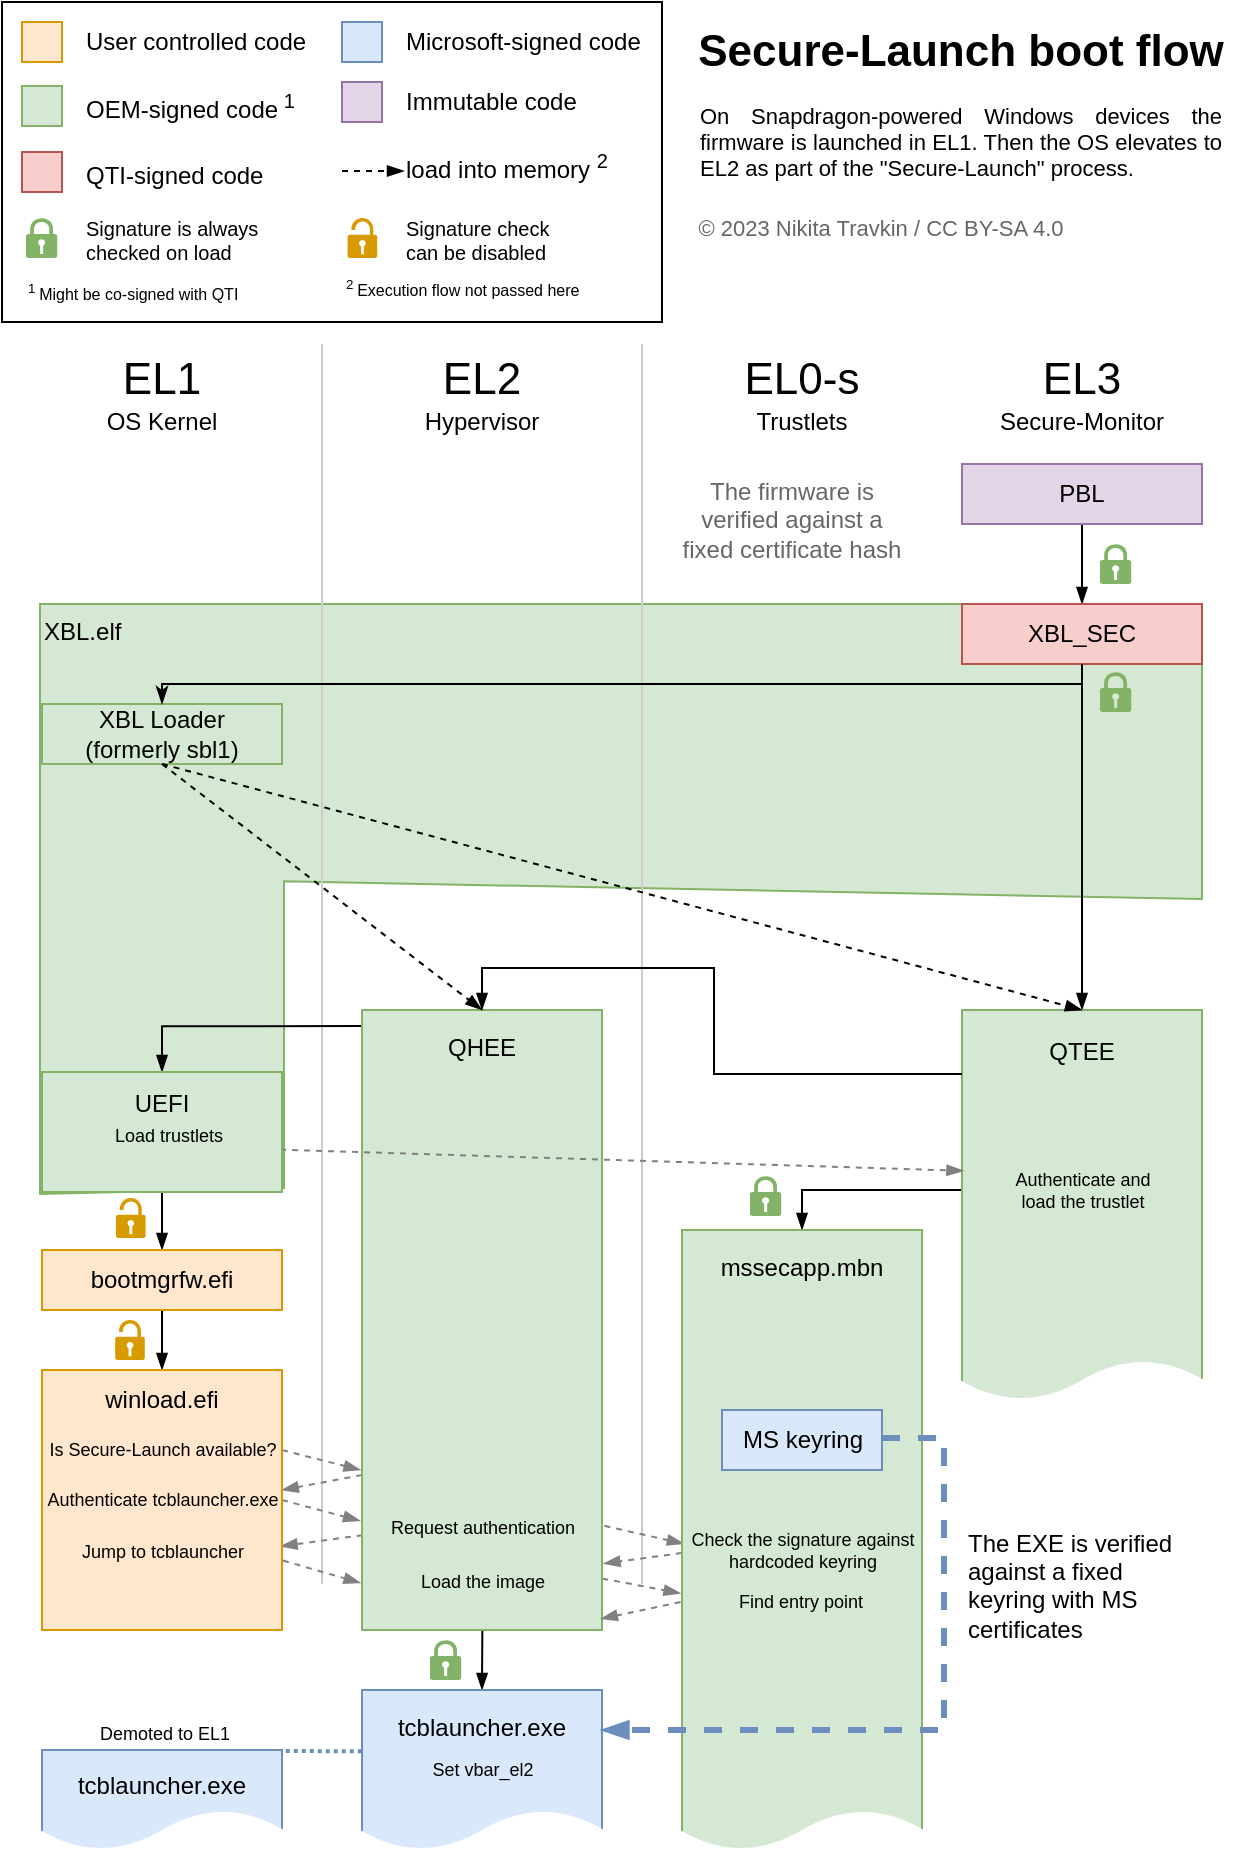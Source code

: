 <mxfile version="21.6.5" type="device" pages="3">
  <diagram name="High level" id="QaGkLpzNY3fIcSwiwL0v">
    <mxGraphModel dx="1793" dy="988" grid="0" gridSize="10" guides="1" tooltips="1" connect="1" arrows="1" fold="1" page="1" pageScale="1" pageWidth="1169" pageHeight="827" math="0" shadow="0">
      <root>
        <mxCell id="0" />
        <mxCell id="1" parent="0" />
        <mxCell id="cDS_vmkB5j3auWxeAD-b-18" value="&lt;div&gt;XBL.elf&lt;/div&gt;" style="verticalLabelPosition=middle;verticalAlign=top;html=1;shape=mxgraph.basic.polygon;polyCoords=[[0.25,0],[0.75,0],[1,0],[1,0.5],[0.21,0.47],[0.21,0.99],[0,1],[0,0]];polyline=0;align=left;labelPosition=center;fillColor=#d5e8d4;strokeColor=#82b366;" vertex="1" parent="1">
          <mxGeometry x="29" y="311" width="581" height="295" as="geometry" />
        </mxCell>
        <mxCell id="upqsOK9GShhbb4oI3mX5-88" value="" style="endArrow=none;html=1;strokeWidth=1;rounded=0;labelBackgroundColor=default;strokeColor=#CCCCCC;fontFamily=Helvetica;fontSize=11;fontColor=default;shape=connector;" parent="1" edge="1">
          <mxGeometry width="50" height="50" relative="1" as="geometry">
            <mxPoint x="330" y="801" as="sourcePoint" />
            <mxPoint x="330" y="181" as="targetPoint" />
          </mxGeometry>
        </mxCell>
        <mxCell id="upqsOK9GShhbb4oI3mX5-89" value="" style="endArrow=none;html=1;strokeWidth=1;rounded=0;labelBackgroundColor=default;strokeColor=#CCCCCC;fontFamily=Helvetica;fontSize=11;fontColor=default;shape=connector;" parent="1" edge="1">
          <mxGeometry width="50" height="50" relative="1" as="geometry">
            <mxPoint x="170" y="801" as="sourcePoint" />
            <mxPoint x="170" y="181" as="targetPoint" />
          </mxGeometry>
        </mxCell>
        <mxCell id="upqsOK9GShhbb4oI3mX5-9" value="" style="rounded=0;whiteSpace=wrap;html=1;" parent="1" vertex="1">
          <mxGeometry x="10" y="10" width="330" height="160" as="geometry" />
        </mxCell>
        <mxCell id="upqsOK9GShhbb4oI3mX5-1" value="&lt;div&gt;&lt;font style=&quot;font-size: 22px;&quot;&gt;EL1&lt;/font&gt;&lt;/div&gt;OS Kernel" style="text;html=1;strokeColor=none;fillColor=none;align=center;verticalAlign=middle;whiteSpace=wrap;rounded=0;" parent="1" vertex="1">
          <mxGeometry x="60" y="191" width="60" height="30" as="geometry" />
        </mxCell>
        <mxCell id="upqsOK9GShhbb4oI3mX5-4" value="&lt;div&gt;&lt;font style=&quot;font-size: 22px;&quot;&gt;EL2&lt;/font&gt;&lt;/div&gt;Hypervisor" style="text;html=1;strokeColor=none;fillColor=none;align=center;verticalAlign=middle;whiteSpace=wrap;rounded=0;" parent="1" vertex="1">
          <mxGeometry x="220" y="191" width="60" height="30" as="geometry" />
        </mxCell>
        <mxCell id="upqsOK9GShhbb4oI3mX5-5" value="&lt;div&gt;&lt;font style=&quot;font-size: 22px;&quot;&gt;EL3&lt;/font&gt;&lt;/div&gt;Secure-Monitor" style="text;html=1;strokeColor=none;fillColor=none;align=center;verticalAlign=middle;whiteSpace=wrap;rounded=0;" parent="1" vertex="1">
          <mxGeometry x="500" y="191" width="100" height="30" as="geometry" />
        </mxCell>
        <mxCell id="upqsOK9GShhbb4oI3mX5-8" value="&lt;div style=&quot;font-size: 8px;&quot; align=&quot;left&quot;&gt;&lt;font style=&quot;font-size: 8px;&quot;&gt;&lt;sup&gt;1 &lt;/sup&gt;Might be co-signed with QTI&lt;font style=&quot;font-size: 10px;&quot;&gt;&lt;br&gt;&lt;/font&gt;&lt;/font&gt;&lt;/div&gt;" style="text;html=1;align=left;verticalAlign=middle;resizable=0;points=[];autosize=1;strokeColor=none;fillColor=none;" parent="1" vertex="1">
          <mxGeometry x="21" y="140" width="130" height="30" as="geometry" />
        </mxCell>
        <mxCell id="upqsOK9GShhbb4oI3mX5-10" value="" style="rounded=0;whiteSpace=wrap;html=1;strokeWidth=1;strokeColor=#d79b00;fillColor=#ffe6cc;" parent="1" vertex="1">
          <mxGeometry x="20" y="20" width="20" height="20" as="geometry" />
        </mxCell>
        <mxCell id="upqsOK9GShhbb4oI3mX5-11" value="" style="rounded=0;whiteSpace=wrap;html=1;strokeWidth=1;strokeColor=#82b366;fillColor=#d5e8d4;" parent="1" vertex="1">
          <mxGeometry x="20" y="52" width="20" height="20" as="geometry" />
        </mxCell>
        <mxCell id="upqsOK9GShhbb4oI3mX5-12" value="" style="rounded=0;whiteSpace=wrap;html=1;strokeWidth=1;strokeColor=#6c8ebf;fillColor=#dae8fc;" parent="1" vertex="1">
          <mxGeometry x="180" y="20" width="20" height="20" as="geometry" />
        </mxCell>
        <mxCell id="upqsOK9GShhbb4oI3mX5-13" value="&lt;div align=&quot;left&quot;&gt;User controlled code&lt;br&gt;&lt;/div&gt;" style="text;html=1;align=left;verticalAlign=middle;resizable=0;points=[];autosize=1;strokeColor=none;fillColor=none;" parent="1" vertex="1">
          <mxGeometry x="50" y="15" width="130" height="30" as="geometry" />
        </mxCell>
        <mxCell id="upqsOK9GShhbb4oI3mX5-14" value="OEM-signed code&lt;sup&gt; 1&lt;br&gt;&lt;/sup&gt;" style="text;html=1;align=left;verticalAlign=middle;resizable=0;points=[];autosize=1;strokeColor=none;fillColor=none;" parent="1" vertex="1">
          <mxGeometry x="50" y="47" width="130" height="30" as="geometry" />
        </mxCell>
        <mxCell id="upqsOK9GShhbb4oI3mX5-17" value="Microsoft-signed code" style="text;html=1;align=left;verticalAlign=middle;resizable=0;points=[];autosize=1;strokeColor=none;fillColor=none;" parent="1" vertex="1">
          <mxGeometry x="210" y="15" width="140" height="30" as="geometry" />
        </mxCell>
        <mxCell id="upqsOK9GShhbb4oI3mX5-43" style="edgeStyle=orthogonalEdgeStyle;rounded=0;orthogonalLoop=1;jettySize=auto;html=1;exitX=0.5;exitY=1;exitDx=0;exitDy=0;entryX=0.5;entryY=0;entryDx=0;entryDy=0;endArrow=blockThin;endFill=1;" parent="1" source="upqsOK9GShhbb4oI3mX5-19" target="upqsOK9GShhbb4oI3mX5-22" edge="1">
          <mxGeometry relative="1" as="geometry" />
        </mxCell>
        <mxCell id="upqsOK9GShhbb4oI3mX5-19" value="PBL" style="rounded=0;whiteSpace=wrap;html=1;fillColor=#e1d5e7;strokeColor=#9673a6;fontColor=#000000;" parent="1" vertex="1">
          <mxGeometry x="490" y="241" width="120" height="30" as="geometry" />
        </mxCell>
        <mxCell id="upqsOK9GShhbb4oI3mX5-20" value="" style="rounded=0;whiteSpace=wrap;html=1;strokeWidth=1;strokeColor=#9673a6;fillColor=#e1d5e7;" parent="1" vertex="1">
          <mxGeometry x="180" y="50" width="20" height="20" as="geometry" />
        </mxCell>
        <mxCell id="upqsOK9GShhbb4oI3mX5-21" value="Immutable code" style="text;html=1;align=left;verticalAlign=middle;resizable=0;points=[];autosize=1;strokeColor=none;fillColor=none;" parent="1" vertex="1">
          <mxGeometry x="210" y="45" width="110" height="30" as="geometry" />
        </mxCell>
        <mxCell id="upqsOK9GShhbb4oI3mX5-46" style="edgeStyle=orthogonalEdgeStyle;rounded=0;orthogonalLoop=1;jettySize=auto;html=1;exitX=0.5;exitY=1;exitDx=0;exitDy=0;entryX=0.5;entryY=0;entryDx=0;entryDy=0;endArrow=blockThin;endFill=1;" parent="1" source="upqsOK9GShhbb4oI3mX5-22" target="upqsOK9GShhbb4oI3mX5-25" edge="1">
          <mxGeometry relative="1" as="geometry" />
        </mxCell>
        <mxCell id="upqsOK9GShhbb4oI3mX5-22" value="XBL_SEC" style="rounded=0;whiteSpace=wrap;html=1;fillColor=#f8cecc;strokeColor=#b85450;" parent="1" vertex="1">
          <mxGeometry x="490" y="311" width="120" height="30" as="geometry" />
        </mxCell>
        <mxCell id="upqsOK9GShhbb4oI3mX5-23" value="XBL Loader &lt;br&gt;(formerly sbl1)" style="rounded=0;whiteSpace=wrap;html=1;fillColor=#d5e8d4;strokeColor=#82b366;fontColor=#000000;" parent="1" vertex="1">
          <mxGeometry x="30" y="361" width="120" height="30" as="geometry" />
        </mxCell>
        <mxCell id="upqsOK9GShhbb4oI3mX5-59" style="edgeStyle=orthogonalEdgeStyle;shape=connector;rounded=0;orthogonalLoop=1;jettySize=auto;html=1;exitX=0.015;exitY=0.214;exitDx=0;exitDy=0;entryX=0.5;entryY=0;entryDx=0;entryDy=0;labelBackgroundColor=default;strokeColor=default;fontFamily=Helvetica;fontSize=11;fontColor=default;endArrow=blockThin;endFill=1;exitPerimeter=0;" parent="1" source="upqsOK9GShhbb4oI3mX5-25" target="upqsOK9GShhbb4oI3mX5-32" edge="1">
          <mxGeometry relative="1" as="geometry">
            <Array as="points">
              <mxPoint x="410" y="604" />
            </Array>
          </mxGeometry>
        </mxCell>
        <mxCell id="upqsOK9GShhbb4oI3mX5-25" value="&lt;div&gt;QTEE&lt;/div&gt;&lt;div&gt;&lt;br&gt;&lt;/div&gt;&lt;div&gt;&lt;br&gt;&lt;/div&gt;&lt;div&gt;&lt;br&gt;&lt;/div&gt;&lt;div&gt;&lt;br&gt;&lt;/div&gt;&lt;div&gt;&lt;br&gt;&lt;/div&gt;&lt;div&gt;&lt;br&gt;&lt;/div&gt;&lt;div&gt;&lt;br&gt;&lt;/div&gt;&lt;div&gt;&lt;br&gt;&lt;/div&gt;&lt;div&gt;&lt;br&gt;&lt;/div&gt;&lt;div&gt;&lt;br&gt;&lt;/div&gt;&lt;div&gt;&lt;br&gt;&lt;/div&gt;" style="rounded=0;whiteSpace=wrap;html=1;fillColor=#d5e8d4;strokeColor=#82b366;fontColor=#000000;" parent="1" vertex="1">
          <mxGeometry x="490" y="514" width="120" height="200" as="geometry" />
        </mxCell>
        <mxCell id="upqsOK9GShhbb4oI3mX5-28" value="&lt;div&gt;&lt;font style=&quot;font-size: 22px;&quot;&gt;EL0-s&lt;/font&gt;&lt;/div&gt;Trustlets" style="text;html=1;strokeColor=none;fillColor=none;align=center;verticalAlign=middle;whiteSpace=wrap;rounded=0;" parent="1" vertex="1">
          <mxGeometry x="360" y="191" width="100" height="30" as="geometry" />
        </mxCell>
        <mxCell id="upqsOK9GShhbb4oI3mX5-53" style="edgeStyle=orthogonalEdgeStyle;shape=connector;rounded=0;orthogonalLoop=1;jettySize=auto;html=1;exitX=0.5;exitY=1;exitDx=0;exitDy=0;entryX=0.5;entryY=0;entryDx=0;entryDy=0;labelBackgroundColor=default;strokeColor=default;fontFamily=Helvetica;fontSize=11;fontColor=default;endArrow=blockThin;endFill=1;" parent="1" target="upqsOK9GShhbb4oI3mX5-35" edge="1">
          <mxGeometry relative="1" as="geometry">
            <mxPoint x="250" y="684" as="sourcePoint" />
          </mxGeometry>
        </mxCell>
        <mxCell id="upqsOK9GShhbb4oI3mX5-58" style="edgeStyle=orthogonalEdgeStyle;shape=connector;rounded=0;orthogonalLoop=1;jettySize=auto;html=1;exitX=-0.001;exitY=0.026;exitDx=0;exitDy=0;entryX=0.5;entryY=0;entryDx=0;entryDy=0;labelBackgroundColor=default;strokeColor=default;fontFamily=Helvetica;fontSize=11;fontColor=default;endArrow=blockThin;endFill=1;exitPerimeter=0;" parent="1" source="upqsOK9GShhbb4oI3mX5-30" target="upqsOK9GShhbb4oI3mX5-31" edge="1">
          <mxGeometry relative="1" as="geometry">
            <Array as="points">
              <mxPoint x="90" y="522" />
            </Array>
          </mxGeometry>
        </mxCell>
        <mxCell id="upqsOK9GShhbb4oI3mX5-63" style="shape=connector;rounded=0;orthogonalLoop=1;jettySize=auto;html=1;exitX=0;exitY=0.75;exitDx=0;exitDy=0;entryX=0.999;entryY=0.462;entryDx=0;entryDy=0;entryPerimeter=0;labelBackgroundColor=default;strokeColor=#808080;fontFamily=Helvetica;fontSize=11;fontColor=default;endArrow=blockThin;endFill=1;dashed=1;" parent="1" source="upqsOK9GShhbb4oI3mX5-30" target="upqsOK9GShhbb4oI3mX5-34" edge="1">
          <mxGeometry relative="1" as="geometry" />
        </mxCell>
        <mxCell id="upqsOK9GShhbb4oI3mX5-65" style="shape=connector;rounded=0;orthogonalLoop=1;jettySize=auto;html=1;exitX=0.003;exitY=0.847;exitDx=0;exitDy=0;entryX=0.994;entryY=0.678;entryDx=0;entryDy=0;entryPerimeter=0;labelBackgroundColor=default;strokeColor=#808080;fontFamily=Helvetica;fontSize=11;fontColor=default;endArrow=blockThin;endFill=1;exitPerimeter=0;dashed=1;" parent="1" source="upqsOK9GShhbb4oI3mX5-30" target="upqsOK9GShhbb4oI3mX5-34" edge="1">
          <mxGeometry relative="1" as="geometry" />
        </mxCell>
        <mxCell id="upqsOK9GShhbb4oI3mX5-72" style="edgeStyle=none;shape=connector;rounded=0;orthogonalLoop=1;jettySize=auto;html=1;exitX=1.01;exitY=0.832;exitDx=0;exitDy=0;dashed=1;labelBackgroundColor=default;strokeColor=#808080;fontFamily=Helvetica;fontSize=11;fontColor=default;endArrow=blockThin;endFill=1;exitPerimeter=0;entryX=0.008;entryY=0.506;entryDx=0;entryDy=0;entryPerimeter=0;" parent="1" source="upqsOK9GShhbb4oI3mX5-30" target="upqsOK9GShhbb4oI3mX5-32" edge="1">
          <mxGeometry relative="1" as="geometry" />
        </mxCell>
        <mxCell id="upqsOK9GShhbb4oI3mX5-74" style="edgeStyle=none;shape=connector;rounded=0;orthogonalLoop=1;jettySize=auto;html=1;entryX=-0.006;entryY=0.586;entryDx=0;entryDy=0;entryPerimeter=0;dashed=1;labelBackgroundColor=default;strokeColor=#808080;fontFamily=Helvetica;fontSize=11;fontColor=default;endArrow=blockThin;endFill=1;exitX=1.001;exitY=0.917;exitDx=0;exitDy=0;exitPerimeter=0;" parent="1" source="upqsOK9GShhbb4oI3mX5-30" target="upqsOK9GShhbb4oI3mX5-32" edge="1">
          <mxGeometry relative="1" as="geometry">
            <mxPoint x="310" y="794" as="sourcePoint" />
          </mxGeometry>
        </mxCell>
        <mxCell id="upqsOK9GShhbb4oI3mX5-30" value="&lt;div&gt;QHEE&lt;/div&gt;&lt;div&gt;&lt;br&gt;&lt;/div&gt;&lt;div&gt;&lt;br&gt;&lt;/div&gt;&lt;div&gt;&lt;br&gt;&lt;/div&gt;&lt;div&gt;&lt;br&gt;&lt;/div&gt;&lt;div&gt;&lt;br&gt;&lt;/div&gt;&lt;div&gt;&lt;br&gt;&lt;/div&gt;&lt;div&gt;&lt;br&gt;&lt;/div&gt;&lt;div&gt;&lt;br&gt;&lt;/div&gt;&lt;div&gt;&lt;br&gt;&lt;/div&gt;&lt;div&gt;&lt;br&gt;&lt;/div&gt;&lt;div&gt;&lt;br&gt;&lt;/div&gt;&lt;div&gt;&lt;br&gt;&lt;/div&gt;&lt;div&gt;&lt;br&gt;&lt;/div&gt;&lt;div&gt;&lt;br&gt;&lt;/div&gt;&lt;div&gt;&lt;br&gt;&lt;/div&gt;&lt;div&gt;&lt;br&gt;&lt;/div&gt;&lt;div&gt;&lt;br&gt;&lt;/div&gt;&lt;div&gt;&lt;br&gt;&lt;/div&gt;&lt;div&gt;&lt;br&gt;&lt;/div&gt;" style="rounded=0;whiteSpace=wrap;html=1;fillColor=#d5e8d4;strokeColor=#82b366;fontColor=#000000;" parent="1" vertex="1">
          <mxGeometry x="190" y="514" width="120" height="310" as="geometry" />
        </mxCell>
        <mxCell id="upqsOK9GShhbb4oI3mX5-57" style="edgeStyle=orthogonalEdgeStyle;shape=connector;rounded=0;orthogonalLoop=1;jettySize=auto;html=1;exitX=0.5;exitY=1;exitDx=0;exitDy=0;entryX=0.5;entryY=0;entryDx=0;entryDy=0;labelBackgroundColor=default;strokeColor=default;fontFamily=Helvetica;fontSize=11;fontColor=default;endArrow=blockThin;endFill=1;" parent="1" source="upqsOK9GShhbb4oI3mX5-31" target="upqsOK9GShhbb4oI3mX5-33" edge="1">
          <mxGeometry relative="1" as="geometry" />
        </mxCell>
        <mxCell id="upqsOK9GShhbb4oI3mX5-60" style="shape=connector;rounded=0;orthogonalLoop=1;jettySize=auto;html=1;exitX=0.992;exitY=0.647;exitDx=0;exitDy=0;labelBackgroundColor=default;strokeColor=#808080;fontFamily=Helvetica;fontSize=11;fontColor=default;endArrow=blockThin;endFill=1;dashed=1;exitPerimeter=0;entryX=0.006;entryY=0.402;entryDx=0;entryDy=0;entryPerimeter=0;" parent="1" source="upqsOK9GShhbb4oI3mX5-31" edge="1" target="upqsOK9GShhbb4oI3mX5-25">
          <mxGeometry relative="1" as="geometry">
            <mxPoint x="488" y="570" as="targetPoint" />
          </mxGeometry>
        </mxCell>
        <mxCell id="upqsOK9GShhbb4oI3mX5-31" value="&lt;div&gt;UEFI&lt;/div&gt;&lt;div&gt;&lt;br&gt;&lt;/div&gt;&lt;div&gt;&lt;br&gt;&lt;/div&gt;" style="rounded=0;whiteSpace=wrap;html=1;fillColor=#d5e8d4;strokeColor=#82b366;fontColor=#000000;" parent="1" vertex="1">
          <mxGeometry x="30" y="545" width="120" height="60" as="geometry" />
        </mxCell>
        <mxCell id="upqsOK9GShhbb4oI3mX5-73" style="edgeStyle=none;shape=connector;rounded=0;orthogonalLoop=1;jettySize=auto;html=1;exitX=-0.001;exitY=0.521;exitDx=0;exitDy=0;entryX=1.006;entryY=0.893;entryDx=0;entryDy=0;entryPerimeter=0;dashed=1;labelBackgroundColor=default;strokeColor=#808080;fontFamily=Helvetica;fontSize=11;fontColor=default;endArrow=blockThin;endFill=1;exitPerimeter=0;" parent="1" source="upqsOK9GShhbb4oI3mX5-32" target="upqsOK9GShhbb4oI3mX5-30" edge="1">
          <mxGeometry relative="1" as="geometry" />
        </mxCell>
        <mxCell id="upqsOK9GShhbb4oI3mX5-75" style="edgeStyle=none;shape=connector;rounded=0;orthogonalLoop=1;jettySize=auto;html=1;exitX=-0.006;exitY=0.6;exitDx=0;exitDy=0;entryX=0.995;entryY=0.982;entryDx=0;entryDy=0;entryPerimeter=0;dashed=1;labelBackgroundColor=default;strokeColor=#808080;fontFamily=Helvetica;fontSize=11;fontColor=default;endArrow=blockThin;endFill=1;exitPerimeter=0;" parent="1" source="upqsOK9GShhbb4oI3mX5-32" target="upqsOK9GShhbb4oI3mX5-30" edge="1">
          <mxGeometry relative="1" as="geometry" />
        </mxCell>
        <mxCell id="upqsOK9GShhbb4oI3mX5-32" value="&lt;div&gt;mssecapp.mbn&lt;/div&gt;&lt;div&gt;&lt;br&gt;&lt;/div&gt;&lt;div&gt;&lt;br&gt;&lt;/div&gt;&lt;div&gt;&lt;br&gt;&lt;/div&gt;&lt;div&gt;&lt;br&gt;&lt;/div&gt;&lt;div&gt;&lt;br&gt;&lt;/div&gt;&lt;div&gt;&lt;br&gt;&lt;/div&gt;&lt;div&gt;&lt;br&gt;&lt;/div&gt;&lt;div&gt;&lt;br&gt;&lt;/div&gt;&lt;div&gt;&lt;br&gt;&lt;/div&gt;&lt;div&gt;&lt;br&gt;&lt;/div&gt;&lt;div&gt;&lt;br&gt;&lt;/div&gt;&lt;div&gt;&lt;br&gt;&lt;/div&gt;&lt;div&gt;&lt;br&gt;&lt;/div&gt;&lt;div&gt;&lt;br&gt;&lt;/div&gt;&lt;div&gt;&lt;br&gt;&lt;/div&gt;&lt;div&gt;&lt;br&gt;&lt;/div&gt;&lt;div&gt;&lt;br&gt;&lt;/div&gt;&lt;div&gt;&lt;br&gt;&lt;/div&gt;&lt;div&gt;&lt;br&gt;&lt;/div&gt;" style="rounded=0;whiteSpace=wrap;html=1;fillColor=#d5e8d4;strokeColor=#82b366;fontColor=#000000;" parent="1" vertex="1">
          <mxGeometry x="350" y="624" width="120" height="310" as="geometry" />
        </mxCell>
        <mxCell id="upqsOK9GShhbb4oI3mX5-50" style="edgeStyle=orthogonalEdgeStyle;shape=connector;rounded=0;orthogonalLoop=1;jettySize=auto;html=1;exitX=0.5;exitY=1;exitDx=0;exitDy=0;entryX=0.5;entryY=0;entryDx=0;entryDy=0;labelBackgroundColor=default;strokeColor=default;fontFamily=Helvetica;fontSize=11;fontColor=default;endArrow=blockThin;endFill=1;" parent="1" source="upqsOK9GShhbb4oI3mX5-33" target="upqsOK9GShhbb4oI3mX5-34" edge="1">
          <mxGeometry relative="1" as="geometry" />
        </mxCell>
        <mxCell id="upqsOK9GShhbb4oI3mX5-33" value="bootmgrfw.efi" style="rounded=0;whiteSpace=wrap;html=1;fillColor=#ffe6cc;strokeColor=#d79b00;fontColor=#000000;" parent="1" vertex="1">
          <mxGeometry x="30" y="634" width="120" height="30" as="geometry" />
        </mxCell>
        <mxCell id="upqsOK9GShhbb4oI3mX5-62" style="shape=connector;rounded=0;orthogonalLoop=1;jettySize=auto;html=1;labelBackgroundColor=default;strokeColor=#808080;fontFamily=Helvetica;fontSize=11;fontColor=default;endArrow=blockThin;endFill=1;dashed=1;entryX=-0.006;entryY=0.742;entryDx=0;entryDy=0;entryPerimeter=0;" parent="1" target="upqsOK9GShhbb4oI3mX5-30" edge="1">
          <mxGeometry relative="1" as="geometry">
            <mxPoint x="150" y="734" as="sourcePoint" />
          </mxGeometry>
        </mxCell>
        <mxCell id="upqsOK9GShhbb4oI3mX5-64" style="shape=connector;rounded=0;orthogonalLoop=1;jettySize=auto;html=1;exitX=1;exitY=0.5;exitDx=0;exitDy=0;entryX=-0.008;entryY=0.824;entryDx=0;entryDy=0;entryPerimeter=0;labelBackgroundColor=default;strokeColor=#808080;fontFamily=Helvetica;fontSize=11;fontColor=default;endArrow=blockThin;endFill=1;dashed=1;" parent="1" source="upqsOK9GShhbb4oI3mX5-34" target="upqsOK9GShhbb4oI3mX5-30" edge="1">
          <mxGeometry relative="1" as="geometry" />
        </mxCell>
        <mxCell id="upqsOK9GShhbb4oI3mX5-66" style="shape=connector;rounded=0;orthogonalLoop=1;jettySize=auto;html=1;exitX=1.004;exitY=0.733;exitDx=0;exitDy=0;entryX=-0.006;entryY=0.924;entryDx=0;entryDy=0;entryPerimeter=0;labelBackgroundColor=default;strokeColor=#808080;fontFamily=Helvetica;fontSize=11;fontColor=default;endArrow=blockThin;endFill=1;dashed=1;exitPerimeter=0;" parent="1" source="upqsOK9GShhbb4oI3mX5-34" target="upqsOK9GShhbb4oI3mX5-30" edge="1">
          <mxGeometry relative="1" as="geometry" />
        </mxCell>
        <mxCell id="upqsOK9GShhbb4oI3mX5-34" value="&lt;div&gt;winload.efi&lt;/div&gt;&lt;div&gt;&lt;br&gt;&lt;/div&gt;&lt;div&gt;&lt;br&gt;&lt;/div&gt;&lt;div&gt;&lt;br&gt;&lt;/div&gt;&lt;div&gt;&lt;br&gt;&lt;/div&gt;&lt;div&gt;&lt;br&gt;&lt;/div&gt;&lt;div&gt;&lt;br&gt;&lt;/div&gt;&lt;div&gt;&lt;br&gt;&lt;/div&gt;" style="rounded=0;whiteSpace=wrap;html=1;fillColor=#ffe6cc;strokeColor=#d79b00;fontColor=#000000;" parent="1" vertex="1">
          <mxGeometry x="30" y="694" width="120" height="130" as="geometry" />
        </mxCell>
        <mxCell id="upqsOK9GShhbb4oI3mX5-37" style="rounded=0;orthogonalLoop=1;jettySize=auto;html=1;exitX=-0.001;exitY=0.383;exitDx=0;exitDy=0;fillColor=#dae8fc;strokeColor=#6c8ebf;endArrow=none;endFill=0;strokeWidth=2;exitPerimeter=0;entryX=1;entryY=0.01;entryDx=0;entryDy=0;entryPerimeter=0;dashed=1;dashPattern=1 1;" parent="1" source="upqsOK9GShhbb4oI3mX5-35" target="upqsOK9GShhbb4oI3mX5-36" edge="1">
          <mxGeometry relative="1" as="geometry">
            <mxPoint x="150" y="885" as="targetPoint" />
          </mxGeometry>
        </mxCell>
        <mxCell id="upqsOK9GShhbb4oI3mX5-35" value="&lt;div&gt;tcblauncher.exe&lt;/div&gt;&lt;div&gt;&lt;br&gt;&lt;/div&gt;&lt;div&gt;&lt;br&gt;&lt;/div&gt;&lt;div&gt;&lt;br&gt;&lt;/div&gt;" style="rounded=0;whiteSpace=wrap;html=1;fillColor=#dae8fc;strokeColor=#6c8ebf;fontColor=#000000;" parent="1" vertex="1">
          <mxGeometry x="190" y="854" width="120" height="80" as="geometry" />
        </mxCell>
        <mxCell id="upqsOK9GShhbb4oI3mX5-36" value="&lt;div&gt;tcblauncher.exe&lt;/div&gt;&lt;div&gt;&lt;br&gt;&lt;/div&gt;" style="rounded=0;whiteSpace=wrap;html=1;fillColor=#dae8fc;strokeColor=#6c8ebf;fontColor=#000000;" parent="1" vertex="1">
          <mxGeometry x="30" y="884" width="120" height="50" as="geometry" />
        </mxCell>
        <mxCell id="upqsOK9GShhbb4oI3mX5-54" value="" style="shape=document;whiteSpace=wrap;html=1;boundedLbl=1;fontFamily=Helvetica;fontSize=11;rotation=-180;size=0.667;strokeColor=none;perimeterSpacing=0;fillColor=default;" parent="1" vertex="1">
          <mxGeometry x="29" y="914" width="122" height="30" as="geometry" />
        </mxCell>
        <mxCell id="upqsOK9GShhbb4oI3mX5-55" value="" style="shape=document;whiteSpace=wrap;html=1;boundedLbl=1;fontFamily=Helvetica;fontSize=11;rotation=-180;size=0.667;strokeColor=none;perimeterSpacing=0;fillColor=default;fillStyle=auto;" parent="1" vertex="1">
          <mxGeometry x="349" y="914" width="122" height="30" as="geometry" />
        </mxCell>
        <mxCell id="upqsOK9GShhbb4oI3mX5-56" value="" style="shape=document;whiteSpace=wrap;html=1;boundedLbl=1;fontFamily=Helvetica;fontSize=11;rotation=-180;size=0.667;strokeColor=none;perimeterSpacing=0;fillColor=default;gradientDirection=north;" parent="1" vertex="1">
          <mxGeometry x="489" y="689" width="122" height="30" as="geometry" />
        </mxCell>
        <mxCell id="upqsOK9GShhbb4oI3mX5-69" value="" style="shape=document;whiteSpace=wrap;html=1;boundedLbl=1;fontFamily=Helvetica;fontSize=11;rotation=-180;size=0.667;strokeColor=none;perimeterSpacing=0;fillColor=default;" parent="1" vertex="1">
          <mxGeometry x="189" y="914" width="122" height="30" as="geometry" />
        </mxCell>
        <mxCell id="upqsOK9GShhbb4oI3mX5-77" value="&lt;div style=&quot;font-size: 9px;&quot;&gt;&lt;font style=&quot;font-size: 9px;&quot;&gt;Authenticate and&lt;/font&gt;&lt;/div&gt;&lt;div style=&quot;font-size: 9px;&quot;&gt;&lt;font style=&quot;font-size: 9px;&quot;&gt;load the trustlet&lt;/font&gt;&lt;/div&gt;" style="text;html=1;align=center;verticalAlign=middle;resizable=0;points=[];autosize=1;strokeColor=none;fillColor=none;fontSize=11;fontFamily=Helvetica;fontColor=#000000;fontStyle=0" parent="1" vertex="1">
          <mxGeometry x="505" y="584" width="90" height="40" as="geometry" />
        </mxCell>
        <mxCell id="upqsOK9GShhbb4oI3mX5-78" value="&lt;div style=&quot;font-size: 9px;&quot;&gt;&lt;font style=&quot;font-size: 9px;&quot;&gt;Check the signature against&lt;/font&gt;&lt;/div&gt;&lt;div style=&quot;font-size: 9px;&quot;&gt;&lt;font style=&quot;font-size: 9px;&quot;&gt;hardcoded keyring&lt;font style=&quot;font-size: 9px;&quot;&gt;&lt;br&gt;&lt;/font&gt;&lt;/font&gt;&lt;/div&gt;" style="text;html=1;align=center;verticalAlign=middle;resizable=0;points=[];autosize=1;strokeColor=none;fillColor=none;fontSize=11;fontFamily=Helvetica;fontColor=#000000;fontStyle=0" parent="1" vertex="1">
          <mxGeometry x="345" y="764" width="130" height="40" as="geometry" />
        </mxCell>
        <mxCell id="upqsOK9GShhbb4oI3mX5-79" value="&lt;font style=&quot;font-size: 9px;&quot;&gt;Find entry point&lt;/font&gt;" style="text;html=1;align=center;verticalAlign=middle;resizable=0;points=[];autosize=1;strokeColor=none;fillColor=none;fontSize=11;fontFamily=Helvetica;fontColor=#000000;fontStyle=0" parent="1" vertex="1">
          <mxGeometry x="364" y="794" width="90" height="30" as="geometry" />
        </mxCell>
        <mxCell id="upqsOK9GShhbb4oI3mX5-80" value="&lt;div style=&quot;font-size: 9px;&quot;&gt;&lt;font style=&quot;font-size: 9px;&quot;&gt;Is Secure-Launch available?&lt;/font&gt;&lt;/div&gt;" style="text;html=1;align=center;verticalAlign=middle;resizable=0;points=[];autosize=1;strokeColor=none;fillColor=none;fontSize=11;fontFamily=Helvetica;fontColor=#000000;fontStyle=0" parent="1" vertex="1">
          <mxGeometry x="20" y="724" width="140" height="20" as="geometry" />
        </mxCell>
        <mxCell id="upqsOK9GShhbb4oI3mX5-81" value="&lt;div style=&quot;font-size: 9px;&quot;&gt;&lt;font style=&quot;font-size: 9px;&quot;&gt;Authenticate tcblauncher.exe&lt;br&gt;&lt;/font&gt;&lt;/div&gt;" style="text;html=1;align=center;verticalAlign=middle;resizable=0;points=[];autosize=1;strokeColor=none;fillColor=none;fontSize=11;fontFamily=Helvetica;fontColor=#000000;fontStyle=0" parent="1" vertex="1">
          <mxGeometry x="20" y="749" width="140" height="20" as="geometry" />
        </mxCell>
        <mxCell id="upqsOK9GShhbb4oI3mX5-82" value="&lt;font style=&quot;font-size: 9px;&quot;&gt;Request authentication&lt;font style=&quot;font-size: 9px;&quot;&gt;&lt;br&gt;&lt;/font&gt;&lt;/font&gt;" style="text;html=1;align=center;verticalAlign=middle;resizable=0;points=[];autosize=1;strokeColor=none;fillColor=none;fontSize=11;fontFamily=Helvetica;fontColor=#000000;fontStyle=0" parent="1" vertex="1">
          <mxGeometry x="190" y="757" width="120" height="30" as="geometry" />
        </mxCell>
        <mxCell id="upqsOK9GShhbb4oI3mX5-84" value="&lt;font style=&quot;font-size: 9px;&quot;&gt;Jump to tcblauncher&lt;/font&gt;" style="text;html=1;align=center;verticalAlign=middle;resizable=0;points=[];autosize=1;strokeColor=none;fillColor=none;fontSize=11;fontFamily=Helvetica;fontColor=#000000;fontStyle=0" parent="1" vertex="1">
          <mxGeometry x="40" y="769" width="100" height="30" as="geometry" />
        </mxCell>
        <mxCell id="upqsOK9GShhbb4oI3mX5-86" value="&lt;font style=&quot;font-size: 9px;&quot;&gt;Load the image&lt;/font&gt;" style="text;html=1;align=center;verticalAlign=middle;resizable=0;points=[];autosize=1;strokeColor=none;fillColor=none;fontSize=11;fontFamily=Helvetica;fontColor=#000000;fontStyle=0" parent="1" vertex="1">
          <mxGeometry x="205" y="784" width="90" height="30" as="geometry" />
        </mxCell>
        <mxCell id="upqsOK9GShhbb4oI3mX5-87" value="&lt;font style=&quot;font-size: 9px;&quot;&gt;Load trustlets&lt;/font&gt;" style="text;html=1;align=center;verticalAlign=middle;resizable=0;points=[];autosize=1;strokeColor=none;fillColor=none;fontSize=11;fontFamily=Helvetica;fontColor=#000000;fontStyle=0" parent="1" vertex="1">
          <mxGeometry x="53" y="561" width="80" height="30" as="geometry" />
        </mxCell>
        <mxCell id="upqsOK9GShhbb4oI3mX5-90" value="&lt;div style=&quot;font-size: 9px;&quot;&gt;&lt;font style=&quot;font-size: 9px;&quot;&gt;Set vbar_el2&lt;br&gt;&lt;/font&gt;&lt;/div&gt;" style="text;html=1;align=center;verticalAlign=middle;resizable=0;points=[];autosize=1;strokeColor=none;fillColor=none;fontSize=11;fontFamily=Helvetica;fontColor=#000000;fontStyle=0" parent="1" vertex="1">
          <mxGeometry x="215" y="884" width="70" height="20" as="geometry" />
        </mxCell>
        <mxCell id="upqsOK9GShhbb4oI3mX5-91" value="&lt;font style=&quot;font-size: 9px;&quot;&gt;Demoted to EL1&lt;/font&gt;" style="text;html=1;align=center;verticalAlign=middle;resizable=0;points=[];autosize=1;strokeColor=none;fillColor=none;fontSize=11;fontFamily=Helvetica;fontColor=default;" parent="1" vertex="1">
          <mxGeometry x="49" y="862" width="83" height="25" as="geometry" />
        </mxCell>
        <mxCell id="upqsOK9GShhbb4oI3mX5-96" value="" style="sketch=0;aspect=fixed;pointerEvents=1;shadow=0;dashed=0;html=1;strokeColor=none;labelPosition=center;verticalLabelPosition=bottom;verticalAlign=top;align=center;fillColor=#82B366;shape=mxgraph.mscae.enterprise.lock;fontFamily=Helvetica;fontSize=11;" parent="1" vertex="1">
          <mxGeometry x="22.0" y="118" width="15.6" height="20" as="geometry" />
        </mxCell>
        <mxCell id="upqsOK9GShhbb4oI3mX5-97" value="" style="sketch=0;aspect=fixed;pointerEvents=1;shadow=0;dashed=0;html=1;strokeColor=none;labelPosition=center;verticalLabelPosition=bottom;verticalAlign=top;align=center;fillColor=#D79B00;shape=mxgraph.mscae.enterprise.lock_unlocked;fontFamily=Helvetica;fontSize=11;fontColor=default;" parent="1" vertex="1">
          <mxGeometry x="182.8" y="118" width="14.8" height="20" as="geometry" />
        </mxCell>
        <mxCell id="upqsOK9GShhbb4oI3mX5-98" value="&lt;div style=&quot;font-size: 10px;&quot; align=&quot;left&quot;&gt;&lt;font style=&quot;font-size: 10px;&quot;&gt;Signature is always&lt;br&gt;checked on load&lt;br&gt;&lt;/font&gt;&lt;/div&gt;" style="text;html=1;align=left;verticalAlign=middle;resizable=0;points=[];autosize=1;strokeColor=none;fillColor=none;" parent="1" vertex="1">
          <mxGeometry x="50" y="109" width="110" height="40" as="geometry" />
        </mxCell>
        <mxCell id="upqsOK9GShhbb4oI3mX5-99" value="&lt;div style=&quot;font-size: 10px;&quot; align=&quot;left&quot;&gt;&lt;font style=&quot;font-size: 10px;&quot;&gt;Signature check &lt;br&gt;&lt;/font&gt;&lt;font style=&quot;font-size: 10px;&quot;&gt;can be disabled&lt;/font&gt;&lt;/div&gt;" style="text;html=1;align=left;verticalAlign=middle;resizable=0;points=[];autosize=1;strokeColor=none;fillColor=none;" parent="1" vertex="1">
          <mxGeometry x="210" y="109" width="100" height="40" as="geometry" />
        </mxCell>
        <mxCell id="upqsOK9GShhbb4oI3mX5-100" value="" style="sketch=0;aspect=fixed;pointerEvents=1;shadow=0;dashed=0;html=1;strokeColor=none;labelPosition=center;verticalLabelPosition=bottom;verticalAlign=top;align=center;fillColor=#82B366;shape=mxgraph.mscae.enterprise.lock;fontFamily=Helvetica;fontSize=11;" parent="1" vertex="1">
          <mxGeometry x="559" y="281" width="15.6" height="20" as="geometry" />
        </mxCell>
        <mxCell id="upqsOK9GShhbb4oI3mX5-101" value="" style="sketch=0;aspect=fixed;pointerEvents=1;shadow=0;dashed=0;html=1;strokeColor=none;labelPosition=center;verticalLabelPosition=bottom;verticalAlign=top;align=center;fillColor=#82B366;shape=mxgraph.mscae.enterprise.lock;fontFamily=Helvetica;fontSize=11;" parent="1" vertex="1">
          <mxGeometry x="384" y="597" width="15.6" height="20" as="geometry" />
        </mxCell>
        <mxCell id="upqsOK9GShhbb4oI3mX5-103" value="" style="sketch=0;aspect=fixed;pointerEvents=1;shadow=0;dashed=0;html=1;strokeColor=none;labelPosition=center;verticalLabelPosition=bottom;verticalAlign=top;align=center;fillColor=#82B366;shape=mxgraph.mscae.enterprise.lock;fontFamily=Helvetica;fontSize=11;" parent="1" vertex="1">
          <mxGeometry x="224" y="829" width="15.6" height="20" as="geometry" />
        </mxCell>
        <mxCell id="upqsOK9GShhbb4oI3mX5-105" value="" style="sketch=0;aspect=fixed;pointerEvents=1;shadow=0;dashed=0;html=1;strokeColor=none;labelPosition=center;verticalLabelPosition=bottom;verticalAlign=top;align=center;fillColor=#D79B00;shape=mxgraph.mscae.enterprise.lock_unlocked;fontFamily=Helvetica;fontSize=11;fontColor=default;" parent="1" vertex="1">
          <mxGeometry x="67" y="608" width="14.8" height="20" as="geometry" />
        </mxCell>
        <mxCell id="upqsOK9GShhbb4oI3mX5-106" value="" style="sketch=0;aspect=fixed;pointerEvents=1;shadow=0;dashed=0;html=1;strokeColor=none;labelPosition=center;verticalLabelPosition=bottom;verticalAlign=top;align=center;fillColor=#D79B00;shape=mxgraph.mscae.enterprise.lock_unlocked;fontFamily=Helvetica;fontSize=11;fontColor=default;" parent="1" vertex="1">
          <mxGeometry x="66.6" y="669" width="14.8" height="20" as="geometry" />
        </mxCell>
        <mxCell id="upqsOK9GShhbb4oI3mX5-109" value="" style="sketch=0;aspect=fixed;pointerEvents=1;shadow=0;dashed=0;html=1;strokeColor=none;labelPosition=center;verticalLabelPosition=bottom;verticalAlign=top;align=center;fillColor=#82B366;shape=mxgraph.mscae.enterprise.lock;fontFamily=Helvetica;fontSize=11;" parent="1" vertex="1">
          <mxGeometry x="559" y="345" width="15.6" height="20" as="geometry" />
        </mxCell>
        <mxCell id="upqsOK9GShhbb4oI3mX5-110" value="&lt;font style=&quot;font-size: 22px;&quot;&gt;&lt;b&gt;&lt;font style=&quot;font-size: 22px;&quot;&gt;Secure-Launch boot flow&lt;/font&gt;&lt;/b&gt;&lt;/font&gt;" style="text;html=1;align=center;verticalAlign=middle;resizable=0;points=[];autosize=1;strokeColor=none;fillColor=none;fontSize=11;fontFamily=Helvetica;fontColor=default;" parent="1" vertex="1">
          <mxGeometry x="344" y="15" width="290" height="40" as="geometry" />
        </mxCell>
        <mxCell id="upqsOK9GShhbb4oI3mX5-114" value="&lt;font color=&quot;#666666&quot;&gt;© 2023 Nikita Travkin / CC BY-SA 4.0&lt;/font&gt;" style="text;html=1;align=center;verticalAlign=middle;resizable=0;points=[];autosize=1;strokeColor=none;fillColor=none;fontSize=11;fontFamily=Helvetica;fontColor=default;" parent="1" vertex="1">
          <mxGeometry x="349" y="110" width="200" height="25" as="geometry" />
        </mxCell>
        <mxCell id="upqsOK9GShhbb4oI3mX5-116" value="&lt;div align=&quot;justify&quot;&gt;On Snapdragon-powered Windows devices the firmware is launched in EL1. Then the OS elevates to EL2 as part of the &quot;Secure-Launch&quot; process.&lt;br&gt;&lt;/div&gt;" style="rounded=0;whiteSpace=wrap;html=1;fontFamily=Helvetica;fontSize=11;fontColor=default;fillColor=none;strokeColor=none;" parent="1" vertex="1">
          <mxGeometry x="357.5" y="50" width="263" height="60" as="geometry" />
        </mxCell>
        <mxCell id="FgYAJCwcy2mrpjJ7aL13-1" style="edgeStyle=orthogonalEdgeStyle;rounded=0;orthogonalLoop=1;jettySize=auto;html=1;entryX=1;entryY=0.25;entryDx=0;entryDy=0;endArrow=blockThin;endFill=1;fillColor=#dae8fc;strokeColor=#6c8ebf;dashed=1;strokeWidth=3;" parent="1" source="FgYAJCwcy2mrpjJ7aL13-2" target="upqsOK9GShhbb4oI3mX5-35" edge="1">
          <mxGeometry relative="1" as="geometry">
            <mxPoint x="310" y="848" as="targetPoint" />
            <Array as="points">
              <mxPoint x="481" y="728" />
              <mxPoint x="481" y="874" />
            </Array>
          </mxGeometry>
        </mxCell>
        <mxCell id="FgYAJCwcy2mrpjJ7aL13-2" value="&lt;div&gt;MS keyring&lt;br&gt;&lt;/div&gt;" style="text;html=1;align=center;verticalAlign=middle;resizable=0;points=[];autosize=1;strokeColor=#6c8ebf;fillColor=#dae8fc;fontColor=#000000;" parent="1" vertex="1">
          <mxGeometry x="370" y="714" width="80" height="30" as="geometry" />
        </mxCell>
        <mxCell id="FgYAJCwcy2mrpjJ7aL13-3" value="&lt;div align=&quot;left&quot;&gt;The EXE is verified against a fixed keyring with MS certificates&lt;br&gt;&lt;/div&gt;&lt;div align=&quot;left&quot;&gt;&lt;br&gt;&lt;/div&gt;" style="rounded=0;whiteSpace=wrap;html=1;align=left;fillColor=none;strokeColor=none;" parent="1" vertex="1">
          <mxGeometry x="491" y="744" width="120" height="129" as="geometry" />
        </mxCell>
        <mxCell id="FgYAJCwcy2mrpjJ7aL13-5" value="The firmware is verified against a fixed certificate hash" style="rounded=0;whiteSpace=wrap;html=1;fillColor=none;strokeColor=none;fontColor=#666666;" parent="1" vertex="1">
          <mxGeometry x="345" y="239" width="120" height="60" as="geometry" />
        </mxCell>
        <mxCell id="cDS_vmkB5j3auWxeAD-b-3" value="" style="rounded=0;whiteSpace=wrap;html=1;strokeWidth=1;strokeColor=#b85450;fillColor=#f8cecc;" vertex="1" parent="1">
          <mxGeometry x="20" y="85" width="20" height="20" as="geometry" />
        </mxCell>
        <mxCell id="cDS_vmkB5j3auWxeAD-b-4" value="QTI-signed code&lt;sup&gt;&lt;br&gt;&lt;/sup&gt;" style="text;html=1;align=left;verticalAlign=middle;resizable=0;points=[];autosize=1;strokeColor=none;fillColor=none;" vertex="1" parent="1">
          <mxGeometry x="50" y="81" width="105" height="28" as="geometry" />
        </mxCell>
        <mxCell id="cDS_vmkB5j3auWxeAD-b-8" value="" style="endArrow=classicThin;html=1;rounded=0;edgeStyle=orthogonalEdgeStyle;exitX=0.5;exitY=1;exitDx=0;exitDy=0;endFill=1;" edge="1" parent="1" source="upqsOK9GShhbb4oI3mX5-22" target="upqsOK9GShhbb4oI3mX5-23">
          <mxGeometry width="50" height="50" relative="1" as="geometry">
            <mxPoint x="518" y="428" as="sourcePoint" />
            <mxPoint x="608" y="428" as="targetPoint" />
          </mxGeometry>
        </mxCell>
        <mxCell id="cDS_vmkB5j3auWxeAD-b-9" style="shape=connector;rounded=0;orthogonalLoop=1;jettySize=auto;html=1;exitX=0.5;exitY=1;exitDx=0;exitDy=0;labelBackgroundColor=default;strokeColor=#000000;fontFamily=Helvetica;fontSize=11;fontColor=default;endArrow=blockThin;endFill=1;dashed=1;entryX=0.5;entryY=0;entryDx=0;entryDy=0;" edge="1" parent="1" source="upqsOK9GShhbb4oI3mX5-23" target="upqsOK9GShhbb4oI3mX5-25">
          <mxGeometry relative="1" as="geometry">
            <mxPoint x="1187" y="548" as="targetPoint" />
            <mxPoint x="848" y="425" as="sourcePoint" />
          </mxGeometry>
        </mxCell>
        <mxCell id="cDS_vmkB5j3auWxeAD-b-10" style="shape=connector;rounded=0;orthogonalLoop=1;jettySize=auto;html=1;labelBackgroundColor=default;strokeColor=#000000;fontFamily=Helvetica;fontSize=11;fontColor=default;endArrow=blockThin;endFill=1;dashed=1;exitX=0.5;exitY=1;exitDx=0;exitDy=0;entryX=0.5;entryY=0;entryDx=0;entryDy=0;" edge="1" parent="1" source="upqsOK9GShhbb4oI3mX5-23" target="upqsOK9GShhbb4oI3mX5-30">
          <mxGeometry relative="1" as="geometry">
            <mxPoint x="1172" y="498" as="targetPoint" />
            <mxPoint x="91" y="395" as="sourcePoint" />
          </mxGeometry>
        </mxCell>
        <mxCell id="cDS_vmkB5j3auWxeAD-b-13" style="shape=connector;rounded=0;orthogonalLoop=1;jettySize=auto;html=1;exitX=0.5;exitY=1;exitDx=0;exitDy=0;labelBackgroundColor=default;strokeColor=#000000;fontFamily=Helvetica;fontSize=11;fontColor=default;endArrow=blockThin;endFill=1;dashed=1;" edge="1" parent="1">
          <mxGeometry relative="1" as="geometry">
            <mxPoint x="211" y="94.5" as="targetPoint" />
            <mxPoint x="180" y="94.5" as="sourcePoint" />
          </mxGeometry>
        </mxCell>
        <mxCell id="cDS_vmkB5j3auWxeAD-b-14" value="load into memory &lt;sup&gt;2&lt;/sup&gt;" style="text;html=1;align=left;verticalAlign=middle;resizable=0;points=[];autosize=1;strokeColor=none;fillColor=none;" vertex="1" parent="1">
          <mxGeometry x="210" y="78" width="120" height="28" as="geometry" />
        </mxCell>
        <mxCell id="cDS_vmkB5j3auWxeAD-b-15" value="&lt;font style=&quot;font-size: 8px;&quot;&gt;&lt;sup&gt;2 &lt;/sup&gt;Execution flow not passed here&lt;font style=&quot;font-size: 10px;&quot;&gt;&lt;br&gt;&lt;/font&gt;&lt;/font&gt;" style="text;html=1;align=left;verticalAlign=middle;resizable=0;points=[];autosize=1;strokeColor=none;fillColor=none;" vertex="1" parent="1">
          <mxGeometry x="180" y="140" width="134" height="26" as="geometry" />
        </mxCell>
        <mxCell id="cDS_vmkB5j3auWxeAD-b-17" style="edgeStyle=orthogonalEdgeStyle;shape=connector;rounded=0;orthogonalLoop=1;jettySize=auto;html=1;entryX=0.5;entryY=0;entryDx=0;entryDy=0;labelBackgroundColor=default;strokeColor=default;fontFamily=Helvetica;fontSize=11;fontColor=default;endArrow=blockThin;endFill=1;" edge="1" parent="1" source="upqsOK9GShhbb4oI3mX5-25" target="upqsOK9GShhbb4oI3mX5-30">
          <mxGeometry relative="1" as="geometry">
            <Array as="points">
              <mxPoint x="366" y="546" />
              <mxPoint x="366" y="493" />
              <mxPoint x="250" y="493" />
            </Array>
            <mxPoint x="492" y="546" as="sourcePoint" />
            <mxPoint x="345" y="566" as="targetPoint" />
          </mxGeometry>
        </mxCell>
      </root>
    </mxGraphModel>
  </diagram>
  <diagram name="Secure-Launch" id="19YrP0tv4nej7o7t7fR5">
    <mxGraphModel dx="853" dy="968" grid="0" gridSize="10" guides="1" tooltips="1" connect="1" arrows="1" fold="1" page="1" pageScale="1" pageWidth="1169" pageHeight="827" math="0" shadow="0">
      <root>
        <mxCell id="4RCVj9FSLw_yQlBgKXFn-0" />
        <mxCell id="4RCVj9FSLw_yQlBgKXFn-1" parent="4RCVj9FSLw_yQlBgKXFn-0" />
        <mxCell id="4RCVj9FSLw_yQlBgKXFn-2" value="" style="endArrow=none;html=1;strokeWidth=1;rounded=0;labelBackgroundColor=default;strokeColor=#CCCCCC;fontFamily=Helvetica;fontSize=11;fontColor=default;shape=connector;" edge="1" parent="4RCVj9FSLw_yQlBgKXFn-1">
          <mxGeometry width="50" height="50" relative="1" as="geometry">
            <mxPoint x="330" y="305" as="sourcePoint" />
            <mxPoint x="330" y="55" as="targetPoint" />
          </mxGeometry>
        </mxCell>
        <mxCell id="4RCVj9FSLw_yQlBgKXFn-3" value="" style="endArrow=none;html=1;strokeWidth=1;rounded=0;labelBackgroundColor=default;strokeColor=#CCCCCC;fontFamily=Helvetica;fontSize=11;fontColor=default;shape=connector;" edge="1" parent="4RCVj9FSLw_yQlBgKXFn-1">
          <mxGeometry width="50" height="50" relative="1" as="geometry">
            <mxPoint x="170" y="305" as="sourcePoint" />
            <mxPoint x="170" y="55" as="targetPoint" />
          </mxGeometry>
        </mxCell>
        <mxCell id="4RCVj9FSLw_yQlBgKXFn-25" value="&lt;div&gt;QTEE&lt;/div&gt;&lt;div&gt;&lt;br&gt;&lt;/div&gt;" style="rounded=0;whiteSpace=wrap;html=1;fillColor=#f5f5f5;strokeColor=#666666;fontColor=#333333;" vertex="1" parent="4RCVj9FSLw_yQlBgKXFn-1">
          <mxGeometry x="489" y="95" width="120" height="40" as="geometry" />
        </mxCell>
        <mxCell id="4RCVj9FSLw_yQlBgKXFn-29" style="shape=connector;rounded=0;orthogonalLoop=1;jettySize=auto;html=1;exitX=-0.005;exitY=0.342;exitDx=0;exitDy=0;entryX=0.993;entryY=0.411;entryDx=0;entryDy=0;entryPerimeter=0;labelBackgroundColor=default;strokeColor=#808080;fontFamily=Helvetica;fontSize=11;fontColor=default;endArrow=blockThin;endFill=1;dashed=1;exitPerimeter=0;" edge="1" parent="4RCVj9FSLw_yQlBgKXFn-1" source="4RCVj9FSLw_yQlBgKXFn-33" target="4RCVj9FSLw_yQlBgKXFn-45">
          <mxGeometry relative="1" as="geometry" />
        </mxCell>
        <mxCell id="4RCVj9FSLw_yQlBgKXFn-30" style="shape=connector;rounded=0;orthogonalLoop=1;jettySize=auto;html=1;exitX=0.002;exitY=0.586;exitDx=0;exitDy=0;entryX=0.995;entryY=0.688;entryDx=0;entryDy=0;entryPerimeter=0;labelBackgroundColor=default;strokeColor=#808080;fontFamily=Helvetica;fontSize=11;fontColor=default;endArrow=blockThin;endFill=1;exitPerimeter=0;dashed=1;" edge="1" parent="4RCVj9FSLw_yQlBgKXFn-1" source="4RCVj9FSLw_yQlBgKXFn-33" target="4RCVj9FSLw_yQlBgKXFn-45">
          <mxGeometry relative="1" as="geometry" />
        </mxCell>
        <mxCell id="4RCVj9FSLw_yQlBgKXFn-31" style="edgeStyle=none;shape=connector;rounded=0;orthogonalLoop=1;jettySize=auto;html=1;exitX=1;exitY=0.544;exitDx=0;exitDy=0;dashed=1;labelBackgroundColor=default;strokeColor=#808080;fontFamily=Helvetica;fontSize=11;fontColor=default;endArrow=blockThin;endFill=1;exitPerimeter=0;entryX=0.014;entryY=0.445;entryDx=0;entryDy=0;entryPerimeter=0;" edge="1" parent="4RCVj9FSLw_yQlBgKXFn-1" source="4RCVj9FSLw_yQlBgKXFn-33" target="4RCVj9FSLw_yQlBgKXFn-39">
          <mxGeometry relative="1" as="geometry" />
        </mxCell>
        <mxCell id="4RCVj9FSLw_yQlBgKXFn-32" style="edgeStyle=none;shape=connector;rounded=0;orthogonalLoop=1;jettySize=auto;html=1;entryX=-0.014;entryY=0.625;entryDx=0;entryDy=0;entryPerimeter=0;dashed=1;labelBackgroundColor=default;strokeColor=#808080;fontFamily=Helvetica;fontSize=11;fontColor=default;endArrow=blockThin;endFill=1;exitX=0.997;exitY=0.828;exitDx=0;exitDy=0;exitPerimeter=0;" edge="1" parent="4RCVj9FSLw_yQlBgKXFn-1" source="4RCVj9FSLw_yQlBgKXFn-33" target="4RCVj9FSLw_yQlBgKXFn-39">
          <mxGeometry relative="1" as="geometry">
            <mxPoint x="309" y="275" as="sourcePoint" />
          </mxGeometry>
        </mxCell>
        <mxCell id="h-4YlzXrM-qSv6t-toWG-2" style="edgeStyle=orthogonalEdgeStyle;rounded=0;orthogonalLoop=1;jettySize=auto;html=1;exitX=0.5;exitY=1;exitDx=0;exitDy=0;entryX=0.5;entryY=0;entryDx=0;entryDy=0;endArrow=blockThin;endFill=1;" edge="1" parent="4RCVj9FSLw_yQlBgKXFn-1" source="4RCVj9FSLw_yQlBgKXFn-33" target="HGYjqhHN3KyRxbl8rq9p-0">
          <mxGeometry relative="1" as="geometry" />
        </mxCell>
        <mxCell id="4RCVj9FSLw_yQlBgKXFn-33" value="&lt;div&gt;QHEE&lt;/div&gt;&lt;div&gt;&lt;br&gt;&lt;/div&gt;&lt;div&gt;&lt;br&gt;&lt;/div&gt;&lt;div&gt;&lt;br&gt;&lt;/div&gt;&lt;div&gt;&lt;br&gt;&lt;/div&gt;&lt;div&gt;&lt;br&gt;&lt;/div&gt;&lt;div&gt;&lt;br&gt;&lt;/div&gt;&lt;div&gt;&lt;br&gt;&lt;/div&gt;&lt;div&gt;&lt;br&gt;&lt;/div&gt;" style="rounded=0;whiteSpace=wrap;html=1;fillColor=#d5e8d4;strokeColor=#82b366;fontColor=#000000;" vertex="1" parent="4RCVj9FSLw_yQlBgKXFn-1">
          <mxGeometry x="189" y="95" width="120" height="140" as="geometry" />
        </mxCell>
        <mxCell id="4RCVj9FSLw_yQlBgKXFn-34" style="edgeStyle=orthogonalEdgeStyle;shape=connector;rounded=0;orthogonalLoop=1;jettySize=auto;html=1;exitX=0.5;exitY=1;exitDx=0;exitDy=0;entryX=0.5;entryY=0;entryDx=0;entryDy=0;labelBackgroundColor=default;strokeColor=default;fontFamily=Helvetica;fontSize=11;fontColor=default;endArrow=blockThin;endFill=1;" edge="1" parent="4RCVj9FSLw_yQlBgKXFn-1" target="4RCVj9FSLw_yQlBgKXFn-41">
          <mxGeometry relative="1" as="geometry">
            <mxPoint x="89.0" y="140.0" as="sourcePoint" />
          </mxGeometry>
        </mxCell>
        <mxCell id="4RCVj9FSLw_yQlBgKXFn-37" style="edgeStyle=none;shape=connector;rounded=0;orthogonalLoop=1;jettySize=auto;html=1;exitX=-0.002;exitY=0.466;exitDx=0;exitDy=0;entryX=1.002;entryY=0.713;entryDx=0;entryDy=0;entryPerimeter=0;dashed=1;labelBackgroundColor=default;strokeColor=#808080;fontFamily=Helvetica;fontSize=11;fontColor=default;endArrow=blockThin;endFill=1;exitPerimeter=0;" edge="1" parent="4RCVj9FSLw_yQlBgKXFn-1" source="4RCVj9FSLw_yQlBgKXFn-39" target="4RCVj9FSLw_yQlBgKXFn-33">
          <mxGeometry relative="1" as="geometry" />
        </mxCell>
        <mxCell id="4RCVj9FSLw_yQlBgKXFn-38" style="edgeStyle=none;shape=connector;rounded=0;orthogonalLoop=1;jettySize=auto;html=1;exitX=0.002;exitY=0.649;exitDx=0;exitDy=0;dashed=1;labelBackgroundColor=default;strokeColor=#808080;fontFamily=Helvetica;fontSize=11;fontColor=default;endArrow=blockThin;endFill=1;exitPerimeter=0;entryX=0.998;entryY=0.968;entryDx=0;entryDy=0;entryPerimeter=0;" edge="1" parent="4RCVj9FSLw_yQlBgKXFn-1" source="4RCVj9FSLw_yQlBgKXFn-39" target="4RCVj9FSLw_yQlBgKXFn-33">
          <mxGeometry relative="1" as="geometry">
            <mxPoint x="310" y="225" as="targetPoint" />
          </mxGeometry>
        </mxCell>
        <mxCell id="4RCVj9FSLw_yQlBgKXFn-39" value="&lt;div&gt;mssecapp.mbn&lt;/div&gt;&lt;div&gt;&lt;br&gt;&lt;/div&gt;&lt;div&gt;&lt;br&gt;&lt;/div&gt;&lt;div&gt;&lt;br&gt;&lt;/div&gt;&lt;div&gt;&lt;br&gt;&lt;/div&gt;&lt;div&gt;&lt;br&gt;&lt;/div&gt;&lt;div&gt;&lt;br&gt;&lt;/div&gt;&lt;div&gt;&lt;br&gt;&lt;/div&gt;&lt;div&gt;&lt;br&gt;&lt;/div&gt;&lt;div&gt;&lt;br&gt;&lt;/div&gt;&lt;div&gt;&lt;br&gt;&lt;/div&gt;&lt;div&gt;&lt;br&gt;&lt;/div&gt;&lt;div&gt;&lt;br&gt;&lt;/div&gt;" style="rounded=0;whiteSpace=wrap;html=1;fillColor=#d5e8d4;strokeColor=#82b366;fontColor=#000000;" vertex="1" parent="4RCVj9FSLw_yQlBgKXFn-1">
          <mxGeometry x="349" y="95" width="120" height="200" as="geometry" />
        </mxCell>
        <mxCell id="4RCVj9FSLw_yQlBgKXFn-42" style="shape=connector;rounded=0;orthogonalLoop=1;jettySize=auto;html=1;labelBackgroundColor=default;strokeColor=#808080;fontFamily=Helvetica;fontSize=11;fontColor=default;endArrow=blockThin;endFill=1;dashed=1;entryX=-0.005;entryY=0.312;entryDx=0;entryDy=0;exitX=1;exitY=0.25;exitDx=0;exitDy=0;entryPerimeter=0;" edge="1" parent="4RCVj9FSLw_yQlBgKXFn-1" target="4RCVj9FSLw_yQlBgKXFn-33" source="4RCVj9FSLw_yQlBgKXFn-45">
          <mxGeometry relative="1" as="geometry">
            <mxPoint x="149" y="215" as="sourcePoint" />
          </mxGeometry>
        </mxCell>
        <mxCell id="4RCVj9FSLw_yQlBgKXFn-43" style="shape=connector;rounded=0;orthogonalLoop=1;jettySize=auto;html=1;exitX=1.004;exitY=0.522;exitDx=0;exitDy=0;entryX=-0.003;entryY=0.556;entryDx=0;entryDy=0;entryPerimeter=0;labelBackgroundColor=default;strokeColor=#808080;fontFamily=Helvetica;fontSize=11;fontColor=default;endArrow=blockThin;endFill=1;dashed=1;exitPerimeter=0;" edge="1" parent="4RCVj9FSLw_yQlBgKXFn-1" source="4RCVj9FSLw_yQlBgKXFn-45" target="4RCVj9FSLw_yQlBgKXFn-33">
          <mxGeometry relative="1" as="geometry" />
        </mxCell>
        <mxCell id="4RCVj9FSLw_yQlBgKXFn-44" style="shape=connector;rounded=0;orthogonalLoop=1;jettySize=auto;html=1;exitX=1.002;exitY=0.775;exitDx=0;exitDy=0;labelBackgroundColor=default;strokeColor=#808080;fontFamily=Helvetica;fontSize=11;fontColor=default;endArrow=blockThin;endFill=1;dashed=1;entryX=0.002;entryY=0.809;entryDx=0;entryDy=0;entryPerimeter=0;exitPerimeter=0;" edge="1" parent="4RCVj9FSLw_yQlBgKXFn-1" source="4RCVj9FSLw_yQlBgKXFn-45" target="4RCVj9FSLw_yQlBgKXFn-33">
          <mxGeometry relative="1" as="geometry">
            <mxPoint x="189" y="283" as="targetPoint" />
          </mxGeometry>
        </mxCell>
        <mxCell id="4RCVj9FSLw_yQlBgKXFn-45" value="&lt;div&gt;winload.efi&lt;/div&gt;&lt;div&gt;&lt;br&gt;&lt;/div&gt;&lt;div&gt;&lt;br&gt;&lt;/div&gt;&lt;div&gt;&lt;br&gt;&lt;/div&gt;&lt;div&gt;&lt;br&gt;&lt;/div&gt;&lt;div&gt;&lt;br&gt;&lt;/div&gt;&lt;div&gt;&lt;br&gt;&lt;/div&gt;&lt;div&gt;&lt;br&gt;&lt;/div&gt;" style="rounded=0;whiteSpace=wrap;html=1;fillColor=#ffe6cc;strokeColor=#d79b00;fontColor=#000000;" vertex="1" parent="4RCVj9FSLw_yQlBgKXFn-1">
          <mxGeometry x="29" y="95" width="120" height="130" as="geometry" />
        </mxCell>
        <mxCell id="4RCVj9FSLw_yQlBgKXFn-50" value="" style="shape=document;whiteSpace=wrap;html=1;boundedLbl=1;fontFamily=Helvetica;fontSize=11;rotation=-180;size=0.667;strokeColor=none;perimeterSpacing=0;fillColor=default;fillStyle=auto;" vertex="1" parent="4RCVj9FSLw_yQlBgKXFn-1">
          <mxGeometry x="346" y="275" width="126" height="30" as="geometry" />
        </mxCell>
        <mxCell id="4RCVj9FSLw_yQlBgKXFn-51" value="" style="shape=document;whiteSpace=wrap;html=1;boundedLbl=1;fontFamily=Helvetica;fontSize=11;rotation=-180;size=0.667;strokeColor=none;perimeterSpacing=0;fillColor=default;gradientDirection=north;" vertex="1" parent="4RCVj9FSLw_yQlBgKXFn-1">
          <mxGeometry x="484.5" y="115" width="129" height="30" as="geometry" />
        </mxCell>
        <mxCell id="4RCVj9FSLw_yQlBgKXFn-54" value="&lt;div style=&quot;font-size: 9px;&quot;&gt;&lt;font style=&quot;font-size: 9px;&quot;&gt;Check the signature against&lt;/font&gt;&lt;/div&gt;&lt;div style=&quot;font-size: 9px;&quot;&gt;&lt;font style=&quot;font-size: 9px;&quot;&gt;hardcoded keyring&lt;font style=&quot;font-size: 9px;&quot;&gt;&lt;br&gt;&lt;/font&gt;&lt;/font&gt;&lt;/div&gt;" style="text;html=1;align=center;verticalAlign=middle;resizable=0;points=[];autosize=1;strokeColor=none;fillColor=none;fontSize=11;fontFamily=Helvetica;fontColor=#000000;fontStyle=0" vertex="1" parent="4RCVj9FSLw_yQlBgKXFn-1">
          <mxGeometry x="344" y="170" width="130" height="40" as="geometry" />
        </mxCell>
        <mxCell id="4RCVj9FSLw_yQlBgKXFn-55" value="&lt;font style=&quot;font-size: 9px;&quot;&gt;Find entry point&lt;/font&gt;" style="text;html=1;align=center;verticalAlign=middle;resizable=0;points=[];autosize=1;strokeColor=none;fillColor=none;fontSize=11;fontFamily=Helvetica;fontColor=#000000;fontStyle=0" vertex="1" parent="4RCVj9FSLw_yQlBgKXFn-1">
          <mxGeometry x="364" y="205" width="90" height="30" as="geometry" />
        </mxCell>
        <mxCell id="4RCVj9FSLw_yQlBgKXFn-56" value="&lt;div style=&quot;font-size: 9px;&quot;&gt;&lt;font style=&quot;font-size: 9px;&quot;&gt;Is Secure-Launch available?&lt;/font&gt;&lt;/div&gt;" style="text;html=1;align=center;verticalAlign=middle;resizable=0;points=[];autosize=1;strokeColor=none;fillColor=none;fontSize=11;fontFamily=Helvetica;fontColor=#000000;fontStyle=0" vertex="1" parent="4RCVj9FSLw_yQlBgKXFn-1">
          <mxGeometry x="19" y="119" width="140" height="20" as="geometry" />
        </mxCell>
        <mxCell id="4RCVj9FSLw_yQlBgKXFn-57" value="&lt;div style=&quot;font-size: 9px;&quot;&gt;&lt;font style=&quot;font-size: 9px;&quot;&gt;Authenticate tcblauncher.exe&lt;br&gt;&lt;/font&gt;&lt;/div&gt;" style="text;html=1;align=center;verticalAlign=middle;resizable=0;points=[];autosize=1;strokeColor=none;fillColor=none;fontSize=11;fontFamily=Helvetica;fontColor=#000000;fontStyle=0" vertex="1" parent="4RCVj9FSLw_yQlBgKXFn-1">
          <mxGeometry x="19" y="150" width="140" height="20" as="geometry" />
        </mxCell>
        <mxCell id="4RCVj9FSLw_yQlBgKXFn-58" value="&lt;font style=&quot;font-size: 9px;&quot;&gt;Request authentication&lt;font style=&quot;font-size: 9px;&quot;&gt;&lt;br&gt;&lt;/font&gt;&lt;/font&gt;" style="text;html=1;align=center;verticalAlign=middle;resizable=0;points=[];autosize=1;strokeColor=none;fillColor=none;fontSize=11;fontFamily=Helvetica;fontColor=#000000;fontStyle=0" vertex="1" parent="4RCVj9FSLw_yQlBgKXFn-1">
          <mxGeometry x="188" y="156" width="120" height="30" as="geometry" />
        </mxCell>
        <mxCell id="4RCVj9FSLw_yQlBgKXFn-59" value="&lt;font style=&quot;font-size: 9px;&quot;&gt;Jump to tcblauncher&lt;/font&gt;" style="text;html=1;align=center;verticalAlign=middle;resizable=0;points=[];autosize=1;strokeColor=none;fillColor=none;fontSize=11;fontFamily=Helvetica;fontColor=#000000;fontStyle=0" vertex="1" parent="4RCVj9FSLw_yQlBgKXFn-1">
          <mxGeometry x="39" y="180" width="100" height="30" as="geometry" />
        </mxCell>
        <mxCell id="4RCVj9FSLw_yQlBgKXFn-60" value="&lt;font style=&quot;font-size: 9px;&quot;&gt;Load the image&lt;/font&gt;" style="text;html=1;align=center;verticalAlign=middle;resizable=0;points=[];autosize=1;strokeColor=none;fillColor=none;fontSize=11;fontFamily=Helvetica;fontColor=#000000;fontStyle=0" vertex="1" parent="4RCVj9FSLw_yQlBgKXFn-1">
          <mxGeometry x="204" y="195" width="90" height="30" as="geometry" />
        </mxCell>
        <mxCell id="4RCVj9FSLw_yQlBgKXFn-78" value="&lt;font color=&quot;#666666&quot;&gt;© 2023 Nikita Travkin / CC BY-SA 4.0&lt;/font&gt;" style="text;html=1;align=center;verticalAlign=middle;resizable=0;points=[];autosize=1;strokeColor=none;fillColor=none;fontSize=11;fontFamily=Helvetica;fontColor=default;" vertex="1" parent="4RCVj9FSLw_yQlBgKXFn-1">
          <mxGeometry x="415" y="298" width="200" height="25" as="geometry" />
        </mxCell>
        <mxCell id="uQODZyVE1Zstfe_gqhDk-0" value="" style="rounded=0;whiteSpace=wrap;html=1;" vertex="1" parent="4RCVj9FSLw_yQlBgKXFn-1">
          <mxGeometry x="10.5" y="15" width="330" height="30" as="geometry" />
        </mxCell>
        <mxCell id="uQODZyVE1Zstfe_gqhDk-1" value="" style="rounded=0;whiteSpace=wrap;html=1;strokeWidth=1;strokeColor=#82b366;fillColor=#d5e8d4;" vertex="1" parent="4RCVj9FSLw_yQlBgKXFn-1">
          <mxGeometry x="19" y="25" width="20" height="10" as="geometry" />
        </mxCell>
        <mxCell id="uQODZyVE1Zstfe_gqhDk-2" value="OEM-signed" style="text;html=1;align=left;verticalAlign=middle;resizable=0;points=[];autosize=1;strokeColor=none;fillColor=none;" vertex="1" parent="4RCVj9FSLw_yQlBgKXFn-1">
          <mxGeometry x="49" y="15" width="90" height="30" as="geometry" />
        </mxCell>
        <mxCell id="uQODZyVE1Zstfe_gqhDk-3" value="" style="rounded=0;whiteSpace=wrap;html=1;strokeWidth=1;strokeColor=#d79b00;fillColor=#ffe6cc;" vertex="1" parent="4RCVj9FSLw_yQlBgKXFn-1">
          <mxGeometry x="139" y="25" width="20" height="10" as="geometry" />
        </mxCell>
        <mxCell id="uQODZyVE1Zstfe_gqhDk-4" value="User code" style="text;html=1;align=left;verticalAlign=middle;resizable=0;points=[];autosize=1;strokeColor=none;fillColor=none;" vertex="1" parent="4RCVj9FSLw_yQlBgKXFn-1">
          <mxGeometry x="170" y="15" width="80" height="30" as="geometry" />
        </mxCell>
        <mxCell id="doT3Yira6MxkaiO0gWl2-0" value="&lt;font style=&quot;font-size: 22px;&quot;&gt;&lt;b&gt;&lt;font style=&quot;font-size: 22px;&quot;&gt;Secure-Launch calls&lt;br&gt;&lt;/font&gt;&lt;/b&gt;&lt;/font&gt;" style="text;html=1;align=center;verticalAlign=middle;resizable=0;points=[];autosize=1;strokeColor=none;fillColor=none;fontSize=11;fontFamily=Helvetica;fontColor=default;" vertex="1" parent="4RCVj9FSLw_yQlBgKXFn-1">
          <mxGeometry x="364" y="10" width="240" height="40" as="geometry" />
        </mxCell>
        <mxCell id="arHKfCl4M9HfafXFHjvt-0" value="&lt;div&gt;&lt;font style=&quot;font-size: 22px;&quot;&gt;EL1&lt;/font&gt;&lt;/div&gt;" style="text;html=1;strokeColor=none;fillColor=none;align=center;verticalAlign=middle;whiteSpace=wrap;rounded=0;" vertex="1" parent="4RCVj9FSLw_yQlBgKXFn-1">
          <mxGeometry x="59" y="55" width="60" height="30" as="geometry" />
        </mxCell>
        <mxCell id="arHKfCl4M9HfafXFHjvt-1" value="&lt;div&gt;&lt;font style=&quot;font-size: 22px;&quot;&gt;EL2&lt;/font&gt;&lt;/div&gt;" style="text;html=1;strokeColor=none;fillColor=none;align=center;verticalAlign=middle;whiteSpace=wrap;rounded=0;" vertex="1" parent="4RCVj9FSLw_yQlBgKXFn-1">
          <mxGeometry x="219" y="55" width="60" height="30" as="geometry" />
        </mxCell>
        <mxCell id="arHKfCl4M9HfafXFHjvt-2" value="&lt;div&gt;&lt;font style=&quot;font-size: 22px;&quot;&gt;EL3&lt;/font&gt;&lt;/div&gt;" style="text;html=1;strokeColor=none;fillColor=none;align=center;verticalAlign=middle;whiteSpace=wrap;rounded=0;fontColor=#666666;" vertex="1" parent="4RCVj9FSLw_yQlBgKXFn-1">
          <mxGeometry x="499" y="55" width="100" height="30" as="geometry" />
        </mxCell>
        <mxCell id="arHKfCl4M9HfafXFHjvt-3" value="&lt;div&gt;&lt;font style=&quot;font-size: 22px;&quot;&gt;EL0-s&lt;/font&gt;&lt;/div&gt;" style="text;html=1;strokeColor=none;fillColor=none;align=center;verticalAlign=middle;whiteSpace=wrap;rounded=0;fontColor=default;" vertex="1" parent="4RCVj9FSLw_yQlBgKXFn-1">
          <mxGeometry x="359" y="55" width="100" height="30" as="geometry" />
        </mxCell>
        <mxCell id="HGYjqhHN3KyRxbl8rq9p-0" value="&lt;div&gt;tcblauncher.exe&lt;/div&gt;&lt;div&gt;&lt;br&gt;&lt;/div&gt;" style="rounded=0;whiteSpace=wrap;html=1;fillColor=#dae8fc;strokeColor=#6c8ebf;fontColor=#000000;" vertex="1" parent="4RCVj9FSLw_yQlBgKXFn-1">
          <mxGeometry x="189" y="255" width="120" height="40" as="geometry" />
        </mxCell>
        <mxCell id="HGYjqhHN3KyRxbl8rq9p-1" value="" style="shape=document;whiteSpace=wrap;html=1;boundedLbl=1;fontFamily=Helvetica;fontSize=11;rotation=-180;size=0.667;strokeColor=none;perimeterSpacing=0;fillColor=default;fillStyle=auto;" vertex="1" parent="4RCVj9FSLw_yQlBgKXFn-1">
          <mxGeometry x="188" y="275" width="122" height="30" as="geometry" />
        </mxCell>
        <mxCell id="h-4YlzXrM-qSv6t-toWG-0" value="" style="rounded=0;whiteSpace=wrap;html=1;strokeWidth=1;strokeColor=#6c8ebf;fillColor=#dae8fc;" vertex="1" parent="4RCVj9FSLw_yQlBgKXFn-1">
          <mxGeometry x="239" y="25" width="20" height="10" as="geometry" />
        </mxCell>
        <mxCell id="h-4YlzXrM-qSv6t-toWG-1" value="MS-signed" style="text;html=1;align=left;verticalAlign=middle;resizable=0;points=[];autosize=1;strokeColor=none;fillColor=none;" vertex="1" parent="4RCVj9FSLw_yQlBgKXFn-1">
          <mxGeometry x="269" y="15" width="80" height="30" as="geometry" />
        </mxCell>
        <mxCell id="578zMyV9gv2TBd1EeAwS-4" style="edgeStyle=orthogonalEdgeStyle;rounded=0;orthogonalLoop=1;jettySize=auto;html=1;entryX=1;entryY=0.25;entryDx=0;entryDy=0;endArrow=blockThin;endFill=1;fillColor=#dae8fc;strokeColor=#6c8ebf;dashed=1;strokeWidth=3;" edge="1" parent="4RCVj9FSLw_yQlBgKXFn-1" source="578zMyV9gv2TBd1EeAwS-2" target="HGYjqhHN3KyRxbl8rq9p-0">
          <mxGeometry relative="1" as="geometry">
            <Array as="points">
              <mxPoint x="480" y="145" />
              <mxPoint x="480" y="265" />
            </Array>
          </mxGeometry>
        </mxCell>
        <mxCell id="578zMyV9gv2TBd1EeAwS-2" value="&lt;div&gt;MS keyring&lt;br&gt;&lt;/div&gt;" style="text;html=1;align=center;verticalAlign=middle;resizable=0;points=[];autosize=1;strokeColor=#6c8ebf;fillColor=#dae8fc;fontColor=#000000;" vertex="1" parent="4RCVj9FSLw_yQlBgKXFn-1">
          <mxGeometry x="369" y="130" width="80" height="30" as="geometry" />
        </mxCell>
        <mxCell id="cxVUETomVaduZ3rWu3y8-1" value="&lt;div align=&quot;left&quot;&gt;The EXE is verified against a fixed keyring with MS certificats&lt;br&gt;&lt;/div&gt;&lt;div align=&quot;left&quot;&gt;&lt;br&gt;&lt;/div&gt;" style="rounded=0;whiteSpace=wrap;html=1;align=left;fillColor=none;strokeColor=none;" vertex="1" parent="4RCVj9FSLw_yQlBgKXFn-1">
          <mxGeometry x="489" y="150" width="120" height="129" as="geometry" />
        </mxCell>
      </root>
    </mxGraphModel>
  </diagram>
  <diagram name="Firmware boot" id="P76DlMKm7pQ6rcX_hDNq">
    <mxGraphModel dx="853" dy="968" grid="0" gridSize="10" guides="1" tooltips="1" connect="1" arrows="1" fold="1" page="1" pageScale="1" pageWidth="1169" pageHeight="827" math="0" shadow="0">
      <root>
        <mxCell id="_T0As1uBZ1EVaTMVKSVV-0" />
        <mxCell id="_T0As1uBZ1EVaTMVKSVV-1" parent="_T0As1uBZ1EVaTMVKSVV-0" />
        <mxCell id="_T0As1uBZ1EVaTMVKSVV-2" value="" style="endArrow=none;html=1;strokeWidth=1;rounded=0;labelBackgroundColor=default;strokeColor=#CCCCCC;fontFamily=Helvetica;fontSize=11;fontColor=default;shape=connector;" edge="1" parent="_T0As1uBZ1EVaTMVKSVV-1">
          <mxGeometry width="50" height="50" relative="1" as="geometry">
            <mxPoint x="330" y="280" as="sourcePoint" />
            <mxPoint x="330" y="60" as="targetPoint" />
          </mxGeometry>
        </mxCell>
        <mxCell id="_T0As1uBZ1EVaTMVKSVV-3" value="" style="endArrow=none;html=1;strokeWidth=1;rounded=0;labelBackgroundColor=default;strokeColor=#CCCCCC;fontFamily=Helvetica;fontSize=11;fontColor=default;shape=connector;" edge="1" parent="_T0As1uBZ1EVaTMVKSVV-1">
          <mxGeometry width="50" height="50" relative="1" as="geometry">
            <mxPoint x="170" y="280" as="sourcePoint" />
            <mxPoint x="170" y="60" as="targetPoint" />
          </mxGeometry>
        </mxCell>
        <mxCell id="_T0As1uBZ1EVaTMVKSVV-4" value="" style="rounded=0;whiteSpace=wrap;html=1;" vertex="1" parent="_T0As1uBZ1EVaTMVKSVV-1">
          <mxGeometry x="10.5" y="20" width="330" height="30" as="geometry" />
        </mxCell>
        <mxCell id="_T0As1uBZ1EVaTMVKSVV-5" value="&lt;div&gt;&lt;font style=&quot;font-size: 22px;&quot;&gt;EL1&lt;/font&gt;&lt;/div&gt;" style="text;html=1;strokeColor=none;fillColor=none;align=center;verticalAlign=middle;whiteSpace=wrap;rounded=0;" vertex="1" parent="_T0As1uBZ1EVaTMVKSVV-1">
          <mxGeometry x="60" y="60" width="60" height="30" as="geometry" />
        </mxCell>
        <mxCell id="_T0As1uBZ1EVaTMVKSVV-6" value="&lt;div&gt;&lt;font style=&quot;font-size: 22px;&quot;&gt;EL2&lt;/font&gt;&lt;/div&gt;" style="text;html=1;strokeColor=none;fillColor=none;align=center;verticalAlign=middle;whiteSpace=wrap;rounded=0;" vertex="1" parent="_T0As1uBZ1EVaTMVKSVV-1">
          <mxGeometry x="220" y="60" width="60" height="30" as="geometry" />
        </mxCell>
        <mxCell id="_T0As1uBZ1EVaTMVKSVV-7" value="&lt;div&gt;&lt;font style=&quot;font-size: 22px;&quot;&gt;EL3&lt;/font&gt;&lt;/div&gt;" style="text;html=1;strokeColor=none;fillColor=none;align=center;verticalAlign=middle;whiteSpace=wrap;rounded=0;" vertex="1" parent="_T0As1uBZ1EVaTMVKSVV-1">
          <mxGeometry x="500" y="60" width="100" height="30" as="geometry" />
        </mxCell>
        <mxCell id="_T0As1uBZ1EVaTMVKSVV-10" value="" style="rounded=0;whiteSpace=wrap;html=1;strokeWidth=1;strokeColor=#82b366;fillColor=#d5e8d4;" vertex="1" parent="_T0As1uBZ1EVaTMVKSVV-1">
          <mxGeometry x="19" y="30" width="20" height="10" as="geometry" />
        </mxCell>
        <mxCell id="_T0As1uBZ1EVaTMVKSVV-13" value="OEM-signed code&lt;sup&gt;&lt;br&gt;&lt;/sup&gt;" style="text;html=1;align=left;verticalAlign=middle;resizable=0;points=[];autosize=1;strokeColor=none;fillColor=none;" vertex="1" parent="_T0As1uBZ1EVaTMVKSVV-1">
          <mxGeometry x="49" y="20" width="120" height="30" as="geometry" />
        </mxCell>
        <mxCell id="_T0As1uBZ1EVaTMVKSVV-15" style="edgeStyle=orthogonalEdgeStyle;rounded=0;orthogonalLoop=1;jettySize=auto;html=1;exitX=0.5;exitY=1;exitDx=0;exitDy=0;entryX=0.5;entryY=0;entryDx=0;entryDy=0;endArrow=blockThin;endFill=1;" edge="1" parent="_T0As1uBZ1EVaTMVKSVV-1" source="_T0As1uBZ1EVaTMVKSVV-17" target="_T0As1uBZ1EVaTMVKSVV-21">
          <mxGeometry relative="1" as="geometry" />
        </mxCell>
        <mxCell id="_T0As1uBZ1EVaTMVKSVV-16" style="edgeStyle=orthogonalEdgeStyle;rounded=0;orthogonalLoop=1;jettySize=auto;html=1;exitX=0.5;exitY=1;exitDx=0;exitDy=0;entryX=0.5;entryY=0;entryDx=0;entryDy=0;endArrow=blockThin;endFill=1;" edge="1" parent="_T0As1uBZ1EVaTMVKSVV-1" target="_T0As1uBZ1EVaTMVKSVV-23">
          <mxGeometry relative="1" as="geometry">
            <mxPoint x="549" y="123" as="sourcePoint" />
            <mxPoint x="250" y="143" as="targetPoint" />
            <Array as="points">
              <mxPoint x="550" y="123" />
              <mxPoint x="550" y="135" />
              <mxPoint x="250" y="135" />
            </Array>
          </mxGeometry>
        </mxCell>
        <mxCell id="_T0As1uBZ1EVaTMVKSVV-17" value="PBL" style="rounded=0;whiteSpace=wrap;html=1;fillColor=#e1d5e7;strokeColor=#9673a6;fontColor=#000000;" vertex="1" parent="_T0As1uBZ1EVaTMVKSVV-1">
          <mxGeometry x="489" y="100" width="120" height="30" as="geometry" />
        </mxCell>
        <mxCell id="_T0As1uBZ1EVaTMVKSVV-18" value="" style="rounded=0;whiteSpace=wrap;html=1;strokeWidth=1;strokeColor=#9673a6;fillColor=#e1d5e7;" vertex="1" parent="_T0As1uBZ1EVaTMVKSVV-1">
          <mxGeometry x="179" y="30" width="20" height="10" as="geometry" />
        </mxCell>
        <mxCell id="_T0As1uBZ1EVaTMVKSVV-19" value="Immutable code" style="text;html=1;align=left;verticalAlign=middle;resizable=0;points=[];autosize=1;strokeColor=none;fillColor=none;" vertex="1" parent="_T0As1uBZ1EVaTMVKSVV-1">
          <mxGeometry x="209" y="20" width="110" height="30" as="geometry" />
        </mxCell>
        <mxCell id="_T0As1uBZ1EVaTMVKSVV-20" style="edgeStyle=orthogonalEdgeStyle;rounded=0;orthogonalLoop=1;jettySize=auto;html=1;exitX=0.5;exitY=1;exitDx=0;exitDy=0;entryX=0.5;entryY=0;entryDx=0;entryDy=0;endArrow=blockThin;endFill=1;" edge="1" parent="_T0As1uBZ1EVaTMVKSVV-1" source="_T0As1uBZ1EVaTMVKSVV-21" target="_T0As1uBZ1EVaTMVKSVV-25">
          <mxGeometry relative="1" as="geometry" />
        </mxCell>
        <mxCell id="_T0As1uBZ1EVaTMVKSVV-21" value="XBL_SEC" style="rounded=0;whiteSpace=wrap;html=1;fillColor=#d5e8d4;strokeColor=#82b366;fontColor=#000000;" vertex="1" parent="_T0As1uBZ1EVaTMVKSVV-1">
          <mxGeometry x="490" y="150" width="120" height="30" as="geometry" />
        </mxCell>
        <mxCell id="_T0As1uBZ1EVaTMVKSVV-22" style="edgeStyle=orthogonalEdgeStyle;shape=connector;rounded=0;orthogonalLoop=1;jettySize=auto;html=1;exitX=0.5;exitY=1;exitDx=0;exitDy=0;entryX=0.5;entryY=0;entryDx=0;entryDy=0;labelBackgroundColor=default;strokeColor=default;fontFamily=Helvetica;fontSize=11;fontColor=default;endArrow=blockThin;endFill=1;" edge="1" parent="_T0As1uBZ1EVaTMVKSVV-1" source="_T0As1uBZ1EVaTMVKSVV-23" target="_T0As1uBZ1EVaTMVKSVV-33">
          <mxGeometry relative="1" as="geometry" />
        </mxCell>
        <mxCell id="_T0As1uBZ1EVaTMVKSVV-23" value="XBL" style="rounded=0;whiteSpace=wrap;html=1;fillColor=#d5e8d4;strokeColor=#82b366;fontColor=#000000;" vertex="1" parent="_T0As1uBZ1EVaTMVKSVV-1">
          <mxGeometry x="190" y="150" width="120" height="30" as="geometry" />
        </mxCell>
        <mxCell id="_T0As1uBZ1EVaTMVKSVV-25" value="&lt;div&gt;QTEE&lt;/div&gt;&lt;div&gt;&lt;br&gt;&lt;/div&gt;&lt;div&gt;&lt;br&gt;&lt;/div&gt;&lt;div&gt;&lt;br&gt;&lt;/div&gt;" style="rounded=0;whiteSpace=wrap;html=1;fillColor=#d5e8d4;strokeColor=#82b366;fontColor=#000000;" vertex="1" parent="_T0As1uBZ1EVaTMVKSVV-1">
          <mxGeometry x="490" y="200" width="120" height="70" as="geometry" />
        </mxCell>
        <mxCell id="_T0As1uBZ1EVaTMVKSVV-26" value="&lt;div&gt;&lt;font style=&quot;font-size: 22px;&quot;&gt;EL0-s&lt;/font&gt;&lt;/div&gt;" style="text;html=1;strokeColor=none;fillColor=none;align=center;verticalAlign=middle;whiteSpace=wrap;rounded=0;fontColor=#666666;" vertex="1" parent="_T0As1uBZ1EVaTMVKSVV-1">
          <mxGeometry x="360" y="60" width="100" height="30" as="geometry" />
        </mxCell>
        <mxCell id="_T0As1uBZ1EVaTMVKSVV-28" style="edgeStyle=orthogonalEdgeStyle;shape=connector;rounded=0;orthogonalLoop=1;jettySize=auto;html=1;exitX=0;exitY=0;exitDx=0;exitDy=0;entryX=0.5;entryY=0;entryDx=0;entryDy=0;labelBackgroundColor=default;strokeColor=default;fontFamily=Helvetica;fontSize=11;fontColor=default;endArrow=blockThin;endFill=1;" edge="1" parent="_T0As1uBZ1EVaTMVKSVV-1" source="_T0As1uBZ1EVaTMVKSVV-33" target="_T0As1uBZ1EVaTMVKSVV-36">
          <mxGeometry relative="1" as="geometry">
            <Array as="points">
              <mxPoint x="190" y="210" />
              <mxPoint x="90" y="210" />
            </Array>
          </mxGeometry>
        </mxCell>
        <mxCell id="_T0As1uBZ1EVaTMVKSVV-33" value="&lt;div&gt;QHEE&lt;/div&gt;&lt;div&gt;&lt;br&gt;&lt;/div&gt;&lt;div&gt;&lt;br&gt;&lt;/div&gt;&lt;div&gt;&lt;br&gt;&lt;/div&gt;" style="rounded=0;whiteSpace=wrap;html=1;fillColor=#d5e8d4;strokeColor=#82b366;fontColor=#000000;" vertex="1" parent="_T0As1uBZ1EVaTMVKSVV-1">
          <mxGeometry x="190" y="200" width="120" height="70" as="geometry" />
        </mxCell>
        <mxCell id="_T0As1uBZ1EVaTMVKSVV-36" value="&lt;div&gt;UEFI&lt;/div&gt;&lt;div&gt;&lt;br&gt;&lt;/div&gt;" style="rounded=0;whiteSpace=wrap;html=1;fillColor=#d5e8d4;strokeColor=#82b366;fontColor=#000000;" vertex="1" parent="_T0As1uBZ1EVaTMVKSVV-1">
          <mxGeometry x="30" y="225" width="120" height="45" as="geometry" />
        </mxCell>
        <mxCell id="_T0As1uBZ1EVaTMVKSVV-49" value="" style="shape=document;whiteSpace=wrap;html=1;boundedLbl=1;fontFamily=Helvetica;fontSize=11;rotation=-180;size=0.667;strokeColor=none;perimeterSpacing=0;fillColor=default;" vertex="1" parent="_T0As1uBZ1EVaTMVKSVV-1">
          <mxGeometry x="25" y="250" width="130" height="30" as="geometry" />
        </mxCell>
        <mxCell id="_T0As1uBZ1EVaTMVKSVV-51" value="" style="shape=document;whiteSpace=wrap;html=1;boundedLbl=1;fontFamily=Helvetica;fontSize=11;rotation=-180;size=0.667;strokeColor=none;perimeterSpacing=0;fillColor=default;gradientDirection=north;" vertex="1" parent="_T0As1uBZ1EVaTMVKSVV-1">
          <mxGeometry x="485" y="250" width="130" height="30" as="geometry" />
        </mxCell>
        <mxCell id="_T0As1uBZ1EVaTMVKSVV-52" value="" style="shape=document;whiteSpace=wrap;html=1;boundedLbl=1;fontFamily=Helvetica;fontSize=11;rotation=-180;size=0.667;strokeColor=none;perimeterSpacing=0;fillColor=default;" vertex="1" parent="_T0As1uBZ1EVaTMVKSVV-1">
          <mxGeometry x="185" y="250" width="130" height="30" as="geometry" />
        </mxCell>
        <mxCell id="_T0As1uBZ1EVaTMVKSVV-77" value="&lt;font style=&quot;font-size: 22px;&quot;&gt;&lt;b&gt;&lt;font style=&quot;font-size: 22px;&quot;&gt;Snapdragon boot flow&lt;/font&gt;&lt;/b&gt;&lt;/font&gt;" style="text;html=1;align=center;verticalAlign=middle;resizable=0;points=[];autosize=1;strokeColor=none;fillColor=none;fontSize=11;fontFamily=Helvetica;fontColor=default;" vertex="1" parent="_T0As1uBZ1EVaTMVKSVV-1">
          <mxGeometry x="354" y="15" width="260" height="40" as="geometry" />
        </mxCell>
        <mxCell id="_T0As1uBZ1EVaTMVKSVV-78" value="&lt;font color=&quot;#666666&quot;&gt;© 2023 Nikita&amp;nbsp;&lt;/font&gt;&lt;font color=&quot;#666666&quot;&gt;Travkin&lt;/font&gt;&lt;font color=&quot;#666666&quot;&gt; / CC BY-SA 4.0&lt;/font&gt;" style="text;html=1;align=center;verticalAlign=middle;resizable=0;points=[];autosize=1;strokeColor=none;fillColor=none;fontSize=11;fontFamily=Helvetica;fontColor=default;" vertex="1" parent="_T0As1uBZ1EVaTMVKSVV-1">
          <mxGeometry x="415" y="273" width="200" height="25" as="geometry" />
        </mxCell>
        <mxCell id="dnAjsIciJpprmAokIKMR-0" value="The firmware is verified against a fixed certificate hash" style="rounded=0;whiteSpace=wrap;html=1;fillColor=none;strokeColor=none;fontColor=#666666;" vertex="1" parent="_T0As1uBZ1EVaTMVKSVV-1">
          <mxGeometry x="350" y="140" width="120" height="60" as="geometry" />
        </mxCell>
      </root>
    </mxGraphModel>
  </diagram>
</mxfile>
